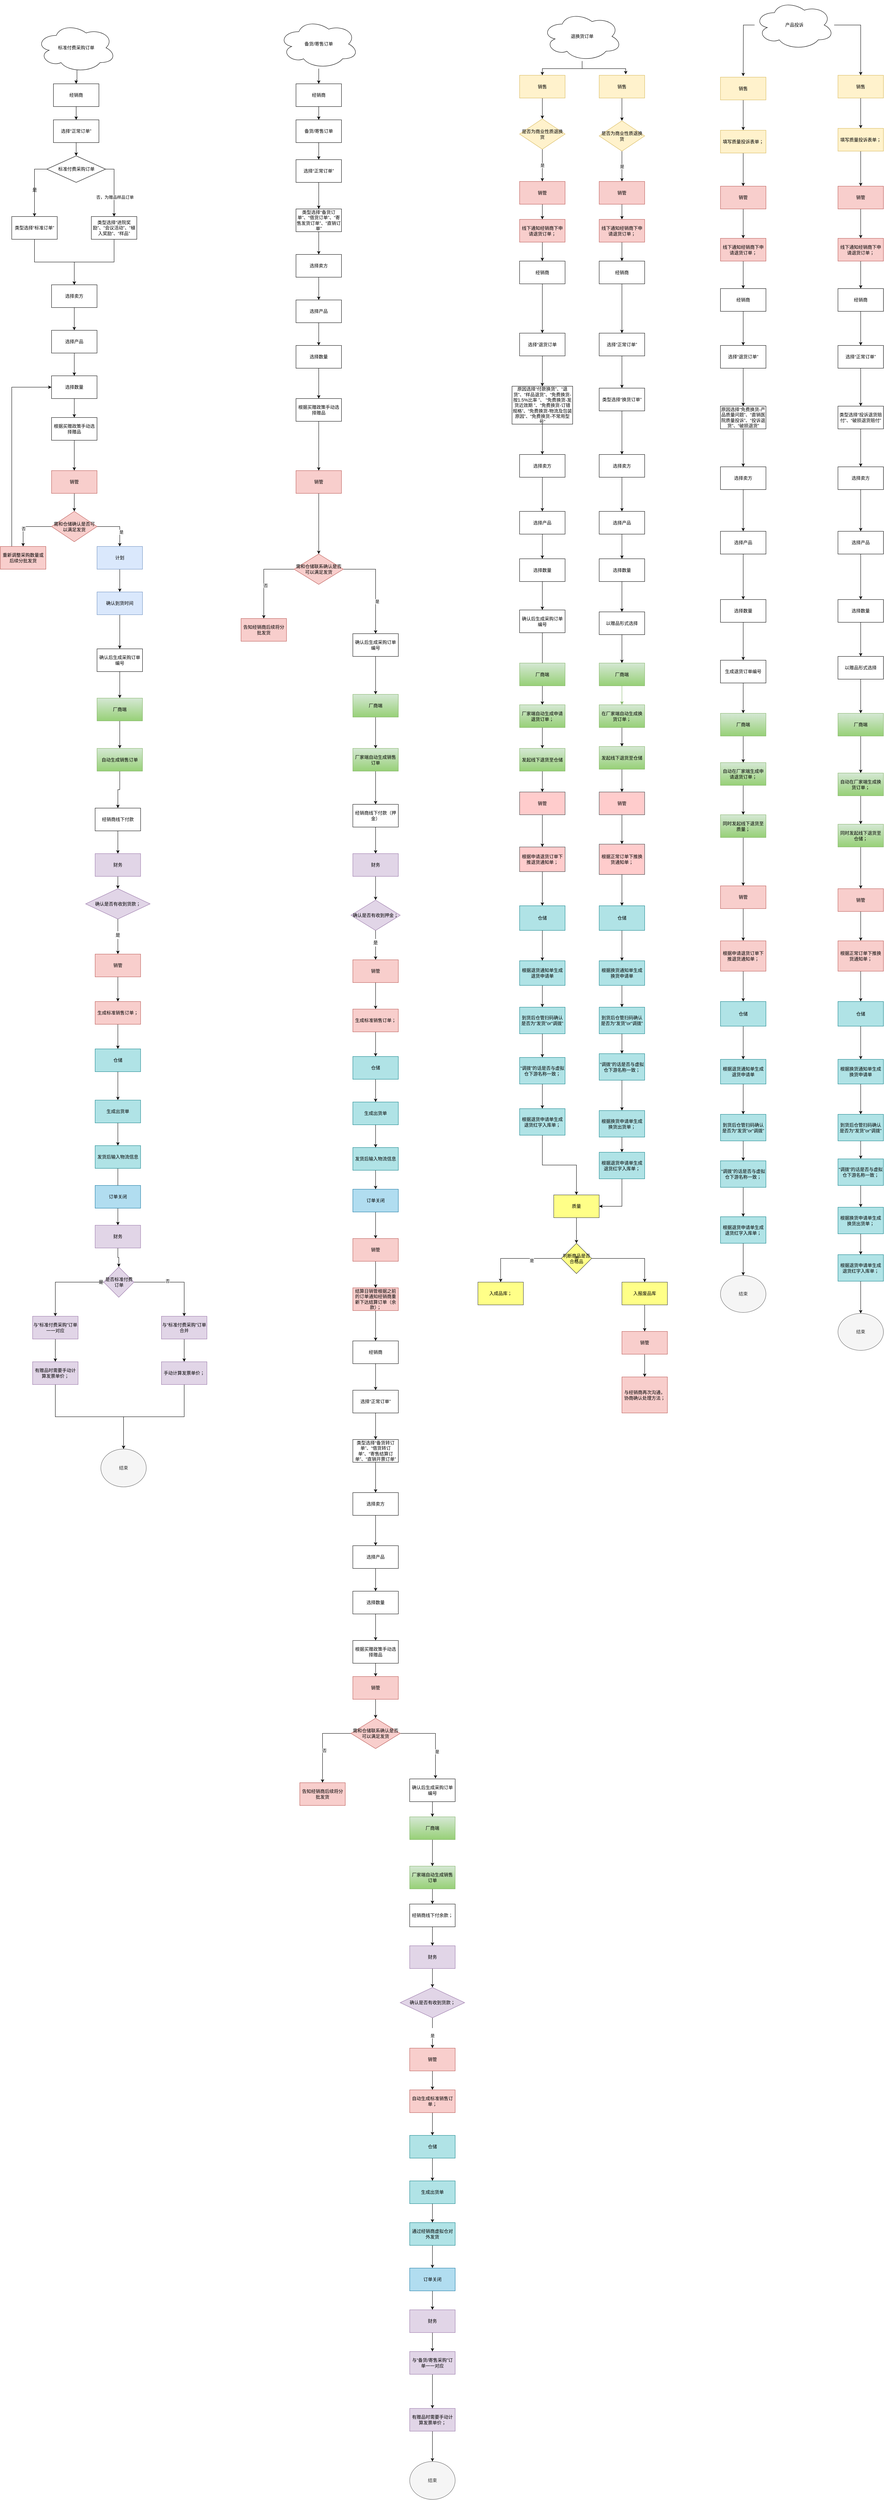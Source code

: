 <mxfile version="14.6.1" type="github">
  <diagram id="Wd80GSpx1UcoW5oWnFMf" name="Page-1">
    <mxGraphModel dx="868" dy="1550" grid="1" gridSize="10" guides="1" tooltips="1" connect="1" arrows="1" fold="1" page="1" pageScale="1" pageWidth="850" pageHeight="1100" math="0" shadow="0">
      <root>
        <mxCell id="0" />
        <mxCell id="1" parent="0" />
        <mxCell id="QnwhwVCY46lNQm2Urvge-598" value="" style="edgeStyle=orthogonalEdgeStyle;rounded=0;orthogonalLoop=1;jettySize=auto;html=1;" edge="1" parent="1" source="QnwhwVCY46lNQm2Urvge-1" target="QnwhwVCY46lNQm2Urvge-70">
          <mxGeometry relative="1" as="geometry" />
        </mxCell>
        <mxCell id="QnwhwVCY46lNQm2Urvge-1" value="选择“正常订单”" style="rounded=0;whiteSpace=wrap;html=1;" vertex="1" parent="1">
          <mxGeometry x="190" y="-75" width="120" height="60" as="geometry" />
        </mxCell>
        <mxCell id="QnwhwVCY46lNQm2Urvge-5" value="" style="edgeStyle=orthogonalEdgeStyle;rounded=0;orthogonalLoop=1;jettySize=auto;html=1;entryX=0.5;entryY=0;entryDx=0;entryDy=0;" edge="1" parent="1" source="QnwhwVCY46lNQm2Urvge-2" target="QnwhwVCY46lNQm2Urvge-6">
          <mxGeometry relative="1" as="geometry">
            <mxPoint x="180" y="320" as="targetPoint" />
          </mxGeometry>
        </mxCell>
        <mxCell id="QnwhwVCY46lNQm2Urvge-2" value="类型选择“标准订单”" style="rounded=0;whiteSpace=wrap;html=1;" vertex="1" parent="1">
          <mxGeometry x="80" y="180" width="120" height="60" as="geometry" />
        </mxCell>
        <mxCell id="QnwhwVCY46lNQm2Urvge-9" value="" style="edgeStyle=orthogonalEdgeStyle;rounded=0;orthogonalLoop=1;jettySize=auto;html=1;" edge="1" parent="1" source="QnwhwVCY46lNQm2Urvge-6" target="QnwhwVCY46lNQm2Urvge-8">
          <mxGeometry relative="1" as="geometry" />
        </mxCell>
        <mxCell id="QnwhwVCY46lNQm2Urvge-6" value="选择卖方" style="rounded=0;whiteSpace=wrap;html=1;" vertex="1" parent="1">
          <mxGeometry x="185" y="360" width="120" height="60" as="geometry" />
        </mxCell>
        <mxCell id="QnwhwVCY46lNQm2Urvge-11" value="" style="edgeStyle=orthogonalEdgeStyle;rounded=0;orthogonalLoop=1;jettySize=auto;html=1;" edge="1" parent="1" source="QnwhwVCY46lNQm2Urvge-8" target="QnwhwVCY46lNQm2Urvge-10">
          <mxGeometry relative="1" as="geometry" />
        </mxCell>
        <mxCell id="QnwhwVCY46lNQm2Urvge-8" value="选择产品" style="rounded=0;whiteSpace=wrap;html=1;" vertex="1" parent="1">
          <mxGeometry x="185" y="480" width="120" height="60" as="geometry" />
        </mxCell>
        <mxCell id="QnwhwVCY46lNQm2Urvge-13" value="" style="edgeStyle=orthogonalEdgeStyle;rounded=0;orthogonalLoop=1;jettySize=auto;html=1;" edge="1" parent="1" source="QnwhwVCY46lNQm2Urvge-10" target="QnwhwVCY46lNQm2Urvge-12">
          <mxGeometry relative="1" as="geometry" />
        </mxCell>
        <mxCell id="QnwhwVCY46lNQm2Urvge-10" value="选择数量" style="rounded=0;whiteSpace=wrap;html=1;" vertex="1" parent="1">
          <mxGeometry x="185" y="600" width="120" height="60" as="geometry" />
        </mxCell>
        <mxCell id="QnwhwVCY46lNQm2Urvge-717" style="edgeStyle=orthogonalEdgeStyle;rounded=0;orthogonalLoop=1;jettySize=auto;html=1;exitX=0.5;exitY=1;exitDx=0;exitDy=0;entryX=0.5;entryY=0;entryDx=0;entryDy=0;" edge="1" parent="1" source="QnwhwVCY46lNQm2Urvge-12" target="QnwhwVCY46lNQm2Urvge-609">
          <mxGeometry relative="1" as="geometry" />
        </mxCell>
        <mxCell id="QnwhwVCY46lNQm2Urvge-12" value="根据买赠政策手动选择赠品" style="rounded=0;whiteSpace=wrap;html=1;" vertex="1" parent="1">
          <mxGeometry x="185" y="710" width="120" height="60" as="geometry" />
        </mxCell>
        <mxCell id="QnwhwVCY46lNQm2Urvge-605" style="edgeStyle=orthogonalEdgeStyle;rounded=0;orthogonalLoop=1;jettySize=auto;html=1;exitX=0.5;exitY=1;exitDx=0;exitDy=0;" edge="1" parent="1" source="QnwhwVCY46lNQm2Urvge-21" target="QnwhwVCY46lNQm2Urvge-6">
          <mxGeometry relative="1" as="geometry" />
        </mxCell>
        <mxCell id="QnwhwVCY46lNQm2Urvge-21" value="类型选择“进院奖励”、“会议活动”、“植入奖励”、“样品”" style="rounded=0;whiteSpace=wrap;html=1;" vertex="1" parent="1">
          <mxGeometry x="290" y="180" width="120" height="60" as="geometry" />
        </mxCell>
        <mxCell id="QnwhwVCY46lNQm2Urvge-55" value="" style="edgeStyle=orthogonalEdgeStyle;rounded=0;orthogonalLoop=1;jettySize=auto;html=1;" edge="1" parent="1" source="QnwhwVCY46lNQm2Urvge-53" target="QnwhwVCY46lNQm2Urvge-54">
          <mxGeometry relative="1" as="geometry" />
        </mxCell>
        <mxCell id="QnwhwVCY46lNQm2Urvge-58" value="否" style="edgeLabel;html=1;align=center;verticalAlign=middle;resizable=0;points=[];" vertex="1" connectable="0" parent="QnwhwVCY46lNQm2Urvge-55">
          <mxGeometry x="0.166" y="5" relative="1" as="geometry">
            <mxPoint as="offset" />
          </mxGeometry>
        </mxCell>
        <mxCell id="QnwhwVCY46lNQm2Urvge-57" value="" style="edgeStyle=orthogonalEdgeStyle;rounded=0;orthogonalLoop=1;jettySize=auto;html=1;exitX=1;exitY=0.5;exitDx=0;exitDy=0;" edge="1" parent="1" source="QnwhwVCY46lNQm2Urvge-53" target="QnwhwVCY46lNQm2Urvge-56">
          <mxGeometry relative="1" as="geometry">
            <Array as="points">
              <mxPoint x="365" y="998" />
            </Array>
          </mxGeometry>
        </mxCell>
        <mxCell id="QnwhwVCY46lNQm2Urvge-59" value="是" style="edgeLabel;html=1;align=center;verticalAlign=middle;resizable=0;points=[];" vertex="1" connectable="0" parent="QnwhwVCY46lNQm2Urvge-57">
          <mxGeometry x="0.328" y="4" relative="1" as="geometry">
            <mxPoint as="offset" />
          </mxGeometry>
        </mxCell>
        <mxCell id="QnwhwVCY46lNQm2Urvge-53" value="需和仓储确认是否可以满足发货" style="rhombus;whiteSpace=wrap;html=1;fillColor=#f8cecc;strokeColor=#b85450;" vertex="1" parent="1">
          <mxGeometry x="185" y="957.5" width="120" height="80" as="geometry" />
        </mxCell>
        <mxCell id="QnwhwVCY46lNQm2Urvge-719" style="edgeStyle=orthogonalEdgeStyle;rounded=0;orthogonalLoop=1;jettySize=auto;html=1;exitX=0.25;exitY=0;exitDx=0;exitDy=0;entryX=0;entryY=0.5;entryDx=0;entryDy=0;" edge="1" parent="1" source="QnwhwVCY46lNQm2Urvge-54" target="QnwhwVCY46lNQm2Urvge-10">
          <mxGeometry relative="1" as="geometry" />
        </mxCell>
        <mxCell id="QnwhwVCY46lNQm2Urvge-54" value="重新调整采购数量或后续分批发货" style="whiteSpace=wrap;html=1;strokeColor=#b85450;fillColor=#f8cecc;" vertex="1" parent="1">
          <mxGeometry x="50" y="1050" width="120" height="60" as="geometry" />
        </mxCell>
        <mxCell id="QnwhwVCY46lNQm2Urvge-61" value="" style="edgeStyle=orthogonalEdgeStyle;rounded=0;orthogonalLoop=1;jettySize=auto;html=1;" edge="1" parent="1" source="QnwhwVCY46lNQm2Urvge-56" target="QnwhwVCY46lNQm2Urvge-60">
          <mxGeometry relative="1" as="geometry" />
        </mxCell>
        <mxCell id="QnwhwVCY46lNQm2Urvge-56" value="计划" style="whiteSpace=wrap;html=1;strokeColor=#6c8ebf;fillColor=#dae8fc;" vertex="1" parent="1">
          <mxGeometry x="305" y="1050" width="120" height="60" as="geometry" />
        </mxCell>
        <mxCell id="QnwhwVCY46lNQm2Urvge-720" value="" style="edgeStyle=orthogonalEdgeStyle;rounded=0;orthogonalLoop=1;jettySize=auto;html=1;" edge="1" parent="1" source="QnwhwVCY46lNQm2Urvge-60" target="QnwhwVCY46lNQm2Urvge-713">
          <mxGeometry relative="1" as="geometry" />
        </mxCell>
        <mxCell id="QnwhwVCY46lNQm2Urvge-60" value="确认到货时间" style="whiteSpace=wrap;html=1;strokeColor=#6c8ebf;fillColor=#dae8fc;" vertex="1" parent="1">
          <mxGeometry x="305" y="1170" width="120" height="60" as="geometry" />
        </mxCell>
        <mxCell id="QnwhwVCY46lNQm2Urvge-65" value="" style="edgeStyle=orthogonalEdgeStyle;rounded=0;orthogonalLoop=1;jettySize=auto;html=1;" edge="1" parent="1" source="QnwhwVCY46lNQm2Urvge-62" target="QnwhwVCY46lNQm2Urvge-64">
          <mxGeometry relative="1" as="geometry" />
        </mxCell>
        <mxCell id="QnwhwVCY46lNQm2Urvge-62" value="经销商线下付款" style="whiteSpace=wrap;html=1;" vertex="1" parent="1">
          <mxGeometry x="300" y="1740" width="120" height="60" as="geometry" />
        </mxCell>
        <mxCell id="QnwhwVCY46lNQm2Urvge-81" value="" style="edgeStyle=orthogonalEdgeStyle;rounded=0;orthogonalLoop=1;jettySize=auto;html=1;" edge="1" parent="1" source="QnwhwVCY46lNQm2Urvge-64" target="QnwhwVCY46lNQm2Urvge-80">
          <mxGeometry relative="1" as="geometry" />
        </mxCell>
        <mxCell id="QnwhwVCY46lNQm2Urvge-64" value="财务" style="whiteSpace=wrap;html=1;fillColor=#e1d5e7;strokeColor=#9673a6;" vertex="1" parent="1">
          <mxGeometry x="300" y="1860" width="120" height="60" as="geometry" />
        </mxCell>
        <mxCell id="QnwhwVCY46lNQm2Urvge-597" value="" style="edgeStyle=orthogonalEdgeStyle;rounded=0;orthogonalLoop=1;jettySize=auto;html=1;" edge="1" parent="1" source="QnwhwVCY46lNQm2Urvge-66" target="QnwhwVCY46lNQm2Urvge-1">
          <mxGeometry relative="1" as="geometry" />
        </mxCell>
        <mxCell id="QnwhwVCY46lNQm2Urvge-66" value="经销商" style="rounded=0;whiteSpace=wrap;html=1;" vertex="1" parent="1">
          <mxGeometry x="190" y="-170" width="120" height="60" as="geometry" />
        </mxCell>
        <mxCell id="QnwhwVCY46lNQm2Urvge-601" style="edgeStyle=orthogonalEdgeStyle;rounded=0;orthogonalLoop=1;jettySize=auto;html=1;exitX=1;exitY=0.5;exitDx=0;exitDy=0;" edge="1" parent="1" source="QnwhwVCY46lNQm2Urvge-70" target="QnwhwVCY46lNQm2Urvge-21">
          <mxGeometry relative="1" as="geometry">
            <Array as="points">
              <mxPoint x="350" y="55" />
            </Array>
          </mxGeometry>
        </mxCell>
        <mxCell id="QnwhwVCY46lNQm2Urvge-604" value="否，为赠品样品订单" style="edgeLabel;html=1;align=center;verticalAlign=middle;resizable=0;points=[];" vertex="1" connectable="0" parent="QnwhwVCY46lNQm2Urvge-601">
          <mxGeometry x="0.304" y="2" relative="1" as="geometry">
            <mxPoint as="offset" />
          </mxGeometry>
        </mxCell>
        <mxCell id="QnwhwVCY46lNQm2Urvge-602" style="edgeStyle=orthogonalEdgeStyle;rounded=0;orthogonalLoop=1;jettySize=auto;html=1;exitX=0;exitY=0.5;exitDx=0;exitDy=0;entryX=0.5;entryY=0;entryDx=0;entryDy=0;" edge="1" parent="1" source="QnwhwVCY46lNQm2Urvge-70" target="QnwhwVCY46lNQm2Urvge-2">
          <mxGeometry relative="1" as="geometry" />
        </mxCell>
        <mxCell id="QnwhwVCY46lNQm2Urvge-70" value="标准付费采购订单" style="rhombus;whiteSpace=wrap;html=1;rounded=0;" vertex="1" parent="1">
          <mxGeometry x="172.5" y="20" width="155" height="70" as="geometry" />
        </mxCell>
        <mxCell id="QnwhwVCY46lNQm2Urvge-614" value="" style="edgeStyle=orthogonalEdgeStyle;rounded=0;orthogonalLoop=1;jettySize=auto;html=1;startArrow=none;" edge="1" parent="1" source="QnwhwVCY46lNQm2Urvge-615" target="QnwhwVCY46lNQm2Urvge-613">
          <mxGeometry relative="1" as="geometry">
            <Array as="points">
              <mxPoint x="360" y="2090" />
              <mxPoint x="360" y="2090" />
            </Array>
          </mxGeometry>
        </mxCell>
        <mxCell id="QnwhwVCY46lNQm2Urvge-80" value="确认是否有收到货款；" style="rhombus;whiteSpace=wrap;html=1;strokeColor=#9673a6;fillColor=#e1d5e7;" vertex="1" parent="1">
          <mxGeometry x="275" y="1952.5" width="170" height="80" as="geometry" />
        </mxCell>
        <mxCell id="QnwhwVCY46lNQm2Urvge-86" value="" style="edgeStyle=orthogonalEdgeStyle;rounded=0;orthogonalLoop=1;jettySize=auto;html=1;" edge="1" parent="1" source="QnwhwVCY46lNQm2Urvge-82" target="QnwhwVCY46lNQm2Urvge-85">
          <mxGeometry relative="1" as="geometry" />
        </mxCell>
        <mxCell id="QnwhwVCY46lNQm2Urvge-82" value="生成标准销售订单；" style="whiteSpace=wrap;html=1;fillColor=#f8cecc;strokeColor=#b85450;" vertex="1" parent="1">
          <mxGeometry x="300" y="2250" width="120" height="60" as="geometry" />
        </mxCell>
        <mxCell id="QnwhwVCY46lNQm2Urvge-88" value="" style="edgeStyle=orthogonalEdgeStyle;rounded=0;orthogonalLoop=1;jettySize=auto;html=1;" edge="1" parent="1" source="QnwhwVCY46lNQm2Urvge-85" target="QnwhwVCY46lNQm2Urvge-87">
          <mxGeometry relative="1" as="geometry" />
        </mxCell>
        <mxCell id="QnwhwVCY46lNQm2Urvge-85" value="仓储" style="whiteSpace=wrap;html=1;fillColor=#b0e3e6;strokeColor=#0e8088;" vertex="1" parent="1">
          <mxGeometry x="300" y="2375" width="120" height="60" as="geometry" />
        </mxCell>
        <mxCell id="QnwhwVCY46lNQm2Urvge-90" value="" style="edgeStyle=orthogonalEdgeStyle;rounded=0;orthogonalLoop=1;jettySize=auto;html=1;" edge="1" parent="1" source="QnwhwVCY46lNQm2Urvge-87" target="QnwhwVCY46lNQm2Urvge-89">
          <mxGeometry relative="1" as="geometry" />
        </mxCell>
        <mxCell id="QnwhwVCY46lNQm2Urvge-87" value="生成出货单" style="whiteSpace=wrap;html=1;fillColor=#b0e3e6;strokeColor=#0e8088;" vertex="1" parent="1">
          <mxGeometry x="300" y="2510" width="120" height="60" as="geometry" />
        </mxCell>
        <mxCell id="QnwhwVCY46lNQm2Urvge-94" value="" style="edgeStyle=orthogonalEdgeStyle;rounded=0;orthogonalLoop=1;jettySize=auto;html=1;" edge="1" parent="1" source="QnwhwVCY46lNQm2Urvge-89" target="QnwhwVCY46lNQm2Urvge-93">
          <mxGeometry relative="1" as="geometry" />
        </mxCell>
        <mxCell id="QnwhwVCY46lNQm2Urvge-89" value="发货后输入物流信息" style="whiteSpace=wrap;html=1;fillColor=#b0e3e6;strokeColor=#0e8088;" vertex="1" parent="1">
          <mxGeometry x="300" y="2630" width="120" height="60" as="geometry" />
        </mxCell>
        <mxCell id="QnwhwVCY46lNQm2Urvge-102" value="" style="edgeStyle=orthogonalEdgeStyle;rounded=0;orthogonalLoop=1;jettySize=auto;html=1;" edge="1" parent="1" source="QnwhwVCY46lNQm2Urvge-93" target="QnwhwVCY46lNQm2Urvge-101">
          <mxGeometry relative="1" as="geometry" />
        </mxCell>
        <mxCell id="QnwhwVCY46lNQm2Urvge-93" value="财务" style="whiteSpace=wrap;html=1;fillColor=#e1d5e7;strokeColor=#9673a6;" vertex="1" parent="1">
          <mxGeometry x="300" y="2840" width="120" height="60" as="geometry" />
        </mxCell>
        <mxCell id="QnwhwVCY46lNQm2Urvge-104" value="" style="edgeStyle=orthogonalEdgeStyle;rounded=0;orthogonalLoop=1;jettySize=auto;html=1;" edge="1" parent="1" source="QnwhwVCY46lNQm2Urvge-101" target="QnwhwVCY46lNQm2Urvge-103">
          <mxGeometry relative="1" as="geometry" />
        </mxCell>
        <mxCell id="QnwhwVCY46lNQm2Urvge-107" value="" style="edgeStyle=orthogonalEdgeStyle;rounded=0;orthogonalLoop=1;jettySize=auto;html=1;entryX=0.5;entryY=0;entryDx=0;entryDy=0;" edge="1" parent="1" source="QnwhwVCY46lNQm2Urvge-101" target="QnwhwVCY46lNQm2Urvge-110">
          <mxGeometry relative="1" as="geometry">
            <mxPoint x="595" y="2990" as="targetPoint" />
          </mxGeometry>
        </mxCell>
        <mxCell id="QnwhwVCY46lNQm2Urvge-109" value="否" style="edgeLabel;html=1;align=center;verticalAlign=middle;resizable=0;points=[];" vertex="1" connectable="0" parent="QnwhwVCY46lNQm2Urvge-107">
          <mxGeometry x="-0.208" y="3" relative="1" as="geometry">
            <mxPoint as="offset" />
          </mxGeometry>
        </mxCell>
        <mxCell id="QnwhwVCY46lNQm2Urvge-101" value="是否标准付费订单" style="rhombus;whiteSpace=wrap;html=1;strokeColor=#9673a6;fillColor=#e1d5e7;" vertex="1" parent="1">
          <mxGeometry x="322.5" y="2950" width="80" height="80" as="geometry" />
        </mxCell>
        <mxCell id="QnwhwVCY46lNQm2Urvge-112" value="" style="edgeStyle=orthogonalEdgeStyle;rounded=0;orthogonalLoop=1;jettySize=auto;html=1;" edge="1" parent="1" source="QnwhwVCY46lNQm2Urvge-103" target="QnwhwVCY46lNQm2Urvge-111">
          <mxGeometry relative="1" as="geometry" />
        </mxCell>
        <mxCell id="QnwhwVCY46lNQm2Urvge-103" value="与“标准付费采购”订单一一对应" style="whiteSpace=wrap;html=1;strokeColor=#9673a6;fillColor=#e1d5e7;" vertex="1" parent="1">
          <mxGeometry x="135" y="3080" width="120" height="60" as="geometry" />
        </mxCell>
        <mxCell id="QnwhwVCY46lNQm2Urvge-105" value="是" style="text;html=1;align=center;verticalAlign=middle;resizable=0;points=[];autosize=1;strokeColor=none;" vertex="1" parent="1">
          <mxGeometry x="300" y="2980" width="30" height="20" as="geometry" />
        </mxCell>
        <mxCell id="QnwhwVCY46lNQm2Urvge-114" value="" style="edgeStyle=orthogonalEdgeStyle;rounded=0;orthogonalLoop=1;jettySize=auto;html=1;" edge="1" parent="1" source="QnwhwVCY46lNQm2Urvge-110" target="QnwhwVCY46lNQm2Urvge-113">
          <mxGeometry relative="1" as="geometry" />
        </mxCell>
        <mxCell id="QnwhwVCY46lNQm2Urvge-110" value="与“标准付费采购”订单合并" style="rounded=0;whiteSpace=wrap;html=1;fillColor=#e1d5e7;strokeColor=#9673a6;" vertex="1" parent="1">
          <mxGeometry x="475" y="3080" width="120" height="60" as="geometry" />
        </mxCell>
        <mxCell id="QnwhwVCY46lNQm2Urvge-679" style="edgeStyle=orthogonalEdgeStyle;rounded=0;orthogonalLoop=1;jettySize=auto;html=1;exitX=0.5;exitY=1;exitDx=0;exitDy=0;" edge="1" parent="1" source="QnwhwVCY46lNQm2Urvge-111" target="QnwhwVCY46lNQm2Urvge-663">
          <mxGeometry relative="1" as="geometry" />
        </mxCell>
        <mxCell id="QnwhwVCY46lNQm2Urvge-111" value="有赠品时需要手动计算发票单价；" style="whiteSpace=wrap;html=1;strokeColor=#9673a6;fillColor=#e1d5e7;" vertex="1" parent="1">
          <mxGeometry x="135" y="3200" width="120" height="60" as="geometry" />
        </mxCell>
        <mxCell id="QnwhwVCY46lNQm2Urvge-682" style="edgeStyle=orthogonalEdgeStyle;rounded=0;orthogonalLoop=1;jettySize=auto;html=1;exitX=0.5;exitY=1;exitDx=0;exitDy=0;entryX=0.5;entryY=0;entryDx=0;entryDy=0;" edge="1" parent="1" source="QnwhwVCY46lNQm2Urvge-113" target="QnwhwVCY46lNQm2Urvge-663">
          <mxGeometry relative="1" as="geometry" />
        </mxCell>
        <mxCell id="QnwhwVCY46lNQm2Urvge-113" value="手动计算发票单价；" style="rounded=0;whiteSpace=wrap;html=1;fillColor=#e1d5e7;strokeColor=#9673a6;" vertex="1" parent="1">
          <mxGeometry x="475" y="3200" width="120" height="60" as="geometry" />
        </mxCell>
        <mxCell id="QnwhwVCY46lNQm2Urvge-115" value="" style="edgeStyle=orthogonalEdgeStyle;rounded=0;orthogonalLoop=1;jettySize=auto;html=1;" edge="1" parent="1" source="QnwhwVCY46lNQm2Urvge-116" target="QnwhwVCY46lNQm2Urvge-118">
          <mxGeometry relative="1" as="geometry" />
        </mxCell>
        <mxCell id="QnwhwVCY46lNQm2Urvge-116" value="选择“正常订单”" style="rounded=0;whiteSpace=wrap;html=1;" vertex="1" parent="1">
          <mxGeometry x="830" y="30" width="120" height="60" as="geometry" />
        </mxCell>
        <mxCell id="QnwhwVCY46lNQm2Urvge-117" value="" style="edgeStyle=orthogonalEdgeStyle;rounded=0;orthogonalLoop=1;jettySize=auto;html=1;entryX=0.5;entryY=0;entryDx=0;entryDy=0;" edge="1" parent="1" source="QnwhwVCY46lNQm2Urvge-118" target="QnwhwVCY46lNQm2Urvge-120">
          <mxGeometry relative="1" as="geometry">
            <mxPoint x="890" y="315" as="targetPoint" />
          </mxGeometry>
        </mxCell>
        <mxCell id="QnwhwVCY46lNQm2Urvge-118" value="类型选择“备货订单”、“借货订单”、“寄售发货订单”、“直销订单”" style="rounded=0;whiteSpace=wrap;html=1;" vertex="1" parent="1">
          <mxGeometry x="830" y="160" width="120" height="60" as="geometry" />
        </mxCell>
        <mxCell id="QnwhwVCY46lNQm2Urvge-119" value="" style="edgeStyle=orthogonalEdgeStyle;rounded=0;orthogonalLoop=1;jettySize=auto;html=1;" edge="1" parent="1" source="QnwhwVCY46lNQm2Urvge-120" target="QnwhwVCY46lNQm2Urvge-122">
          <mxGeometry relative="1" as="geometry" />
        </mxCell>
        <mxCell id="QnwhwVCY46lNQm2Urvge-120" value="选择卖方" style="rounded=0;whiteSpace=wrap;html=1;" vertex="1" parent="1">
          <mxGeometry x="830" y="280" width="120" height="60" as="geometry" />
        </mxCell>
        <mxCell id="QnwhwVCY46lNQm2Urvge-121" value="" style="edgeStyle=orthogonalEdgeStyle;rounded=0;orthogonalLoop=1;jettySize=auto;html=1;" edge="1" parent="1" source="QnwhwVCY46lNQm2Urvge-122" target="QnwhwVCY46lNQm2Urvge-124">
          <mxGeometry relative="1" as="geometry" />
        </mxCell>
        <mxCell id="QnwhwVCY46lNQm2Urvge-122" value="选择产品" style="rounded=0;whiteSpace=wrap;html=1;" vertex="1" parent="1">
          <mxGeometry x="830" y="400" width="120" height="60" as="geometry" />
        </mxCell>
        <mxCell id="QnwhwVCY46lNQm2Urvge-123" value="" style="edgeStyle=orthogonalEdgeStyle;rounded=0;orthogonalLoop=1;jettySize=auto;html=1;" edge="1" parent="1" source="QnwhwVCY46lNQm2Urvge-124" target="QnwhwVCY46lNQm2Urvge-126">
          <mxGeometry relative="1" as="geometry" />
        </mxCell>
        <mxCell id="QnwhwVCY46lNQm2Urvge-124" value="选择数量" style="rounded=0;whiteSpace=wrap;html=1;" vertex="1" parent="1">
          <mxGeometry x="830" y="520" width="120" height="60" as="geometry" />
        </mxCell>
        <mxCell id="QnwhwVCY46lNQm2Urvge-125" value="" style="edgeStyle=orthogonalEdgeStyle;rounded=0;orthogonalLoop=1;jettySize=auto;html=1;entryX=0.5;entryY=0;entryDx=0;entryDy=0;" edge="1" parent="1" source="QnwhwVCY46lNQm2Urvge-126" target="QnwhwVCY46lNQm2Urvge-623">
          <mxGeometry relative="1" as="geometry">
            <mxPoint x="890" y="840" as="targetPoint" />
          </mxGeometry>
        </mxCell>
        <mxCell id="QnwhwVCY46lNQm2Urvge-126" value="根据买赠政策手动选择赠品" style="rounded=0;whiteSpace=wrap;html=1;" vertex="1" parent="1">
          <mxGeometry x="830" y="660" width="120" height="60" as="geometry" />
        </mxCell>
        <mxCell id="QnwhwVCY46lNQm2Urvge-624" value="" style="edgeStyle=orthogonalEdgeStyle;rounded=0;orthogonalLoop=1;jettySize=auto;html=1;" edge="1" parent="1" target="QnwhwVCY46lNQm2Urvge-623">
          <mxGeometry relative="1" as="geometry">
            <mxPoint x="885" y="895" as="sourcePoint" />
          </mxGeometry>
        </mxCell>
        <mxCell id="QnwhwVCY46lNQm2Urvge-147" value="" style="edgeStyle=orthogonalEdgeStyle;rounded=0;orthogonalLoop=1;jettySize=auto;html=1;" edge="1" parent="1" source="QnwhwVCY46lNQm2Urvge-151" target="QnwhwVCY46lNQm2Urvge-152">
          <mxGeometry relative="1" as="geometry" />
        </mxCell>
        <mxCell id="QnwhwVCY46lNQm2Urvge-148" value="否" style="edgeLabel;html=1;align=center;verticalAlign=middle;resizable=0;points=[];" vertex="1" connectable="0" parent="QnwhwVCY46lNQm2Urvge-147">
          <mxGeometry x="0.166" y="5" relative="1" as="geometry">
            <mxPoint as="offset" />
          </mxGeometry>
        </mxCell>
        <mxCell id="QnwhwVCY46lNQm2Urvge-149" value="" style="edgeStyle=orthogonalEdgeStyle;rounded=0;orthogonalLoop=1;jettySize=auto;html=1;entryX=0.5;entryY=0;entryDx=0;entryDy=0;" edge="1" parent="1" source="QnwhwVCY46lNQm2Urvge-151" target="QnwhwVCY46lNQm2Urvge-746">
          <mxGeometry relative="1" as="geometry">
            <mxPoint x="1050" y="1700" as="targetPoint" />
          </mxGeometry>
        </mxCell>
        <mxCell id="QnwhwVCY46lNQm2Urvge-150" value="是" style="edgeLabel;html=1;align=center;verticalAlign=middle;resizable=0;points=[];" vertex="1" connectable="0" parent="QnwhwVCY46lNQm2Urvge-149">
          <mxGeometry x="0.328" y="4" relative="1" as="geometry">
            <mxPoint as="offset" />
          </mxGeometry>
        </mxCell>
        <mxCell id="QnwhwVCY46lNQm2Urvge-151" value="需和仓储联系确认是否可以满足发货" style="rhombus;whiteSpace=wrap;html=1;fillColor=#f8cecc;strokeColor=#b85450;" vertex="1" parent="1">
          <mxGeometry x="825" y="1070" width="130" height="80" as="geometry" />
        </mxCell>
        <mxCell id="QnwhwVCY46lNQm2Urvge-152" value="告知经销商后续将分批发货" style="whiteSpace=wrap;html=1;strokeColor=#b85450;fillColor=#f8cecc;" vertex="1" parent="1">
          <mxGeometry x="685" y="1240" width="120" height="60" as="geometry" />
        </mxCell>
        <mxCell id="QnwhwVCY46lNQm2Urvge-157" value="" style="edgeStyle=orthogonalEdgeStyle;rounded=0;orthogonalLoop=1;jettySize=auto;html=1;" edge="1" parent="1" source="QnwhwVCY46lNQm2Urvge-158" target="QnwhwVCY46lNQm2Urvge-160">
          <mxGeometry relative="1" as="geometry" />
        </mxCell>
        <mxCell id="QnwhwVCY46lNQm2Urvge-158" value="经销商线下付款（押金）" style="whiteSpace=wrap;html=1;" vertex="1" parent="1">
          <mxGeometry x="980" y="1730" width="120" height="60" as="geometry" />
        </mxCell>
        <mxCell id="QnwhwVCY46lNQm2Urvge-159" value="" style="edgeStyle=orthogonalEdgeStyle;rounded=0;orthogonalLoop=1;jettySize=auto;html=1;" edge="1" parent="1" source="QnwhwVCY46lNQm2Urvge-160" target="QnwhwVCY46lNQm2Urvge-170">
          <mxGeometry relative="1" as="geometry" />
        </mxCell>
        <mxCell id="QnwhwVCY46lNQm2Urvge-160" value="财务" style="whiteSpace=wrap;html=1;fillColor=#e1d5e7;strokeColor=#9673a6;" vertex="1" parent="1">
          <mxGeometry x="980" y="1860" width="120" height="60" as="geometry" />
        </mxCell>
        <mxCell id="QnwhwVCY46lNQm2Urvge-194" value="" style="edgeStyle=orthogonalEdgeStyle;rounded=0;orthogonalLoop=1;jettySize=auto;html=1;" edge="1" parent="1" source="QnwhwVCY46lNQm2Urvge-162" target="QnwhwVCY46lNQm2Urvge-193">
          <mxGeometry relative="1" as="geometry" />
        </mxCell>
        <mxCell id="QnwhwVCY46lNQm2Urvge-162" value="经销商" style="rounded=0;whiteSpace=wrap;html=1;" vertex="1" parent="1">
          <mxGeometry x="830" y="-170" width="120" height="60" as="geometry" />
        </mxCell>
        <mxCell id="QnwhwVCY46lNQm2Urvge-170" value="确认是否有收到押金；" style="rhombus;whiteSpace=wrap;html=1;strokeColor=#9673a6;fillColor=#e1d5e7;" vertex="1" parent="1">
          <mxGeometry x="975" y="1982.5" width="130" height="80" as="geometry" />
        </mxCell>
        <mxCell id="QnwhwVCY46lNQm2Urvge-173" value="" style="edgeStyle=orthogonalEdgeStyle;rounded=0;orthogonalLoop=1;jettySize=auto;html=1;" edge="1" parent="1" source="QnwhwVCY46lNQm2Urvge-174" target="QnwhwVCY46lNQm2Urvge-176">
          <mxGeometry relative="1" as="geometry" />
        </mxCell>
        <mxCell id="QnwhwVCY46lNQm2Urvge-174" value="仓储" style="whiteSpace=wrap;html=1;fillColor=#b0e3e6;strokeColor=#0e8088;" vertex="1" parent="1">
          <mxGeometry x="980" y="2395" width="120" height="60" as="geometry" />
        </mxCell>
        <mxCell id="QnwhwVCY46lNQm2Urvge-175" value="" style="edgeStyle=orthogonalEdgeStyle;rounded=0;orthogonalLoop=1;jettySize=auto;html=1;" edge="1" parent="1" source="QnwhwVCY46lNQm2Urvge-176" target="QnwhwVCY46lNQm2Urvge-178">
          <mxGeometry relative="1" as="geometry" />
        </mxCell>
        <mxCell id="QnwhwVCY46lNQm2Urvge-176" value="生成出货单" style="whiteSpace=wrap;html=1;fillColor=#b0e3e6;strokeColor=#0e8088;" vertex="1" parent="1">
          <mxGeometry x="980" y="2515" width="120" height="60" as="geometry" />
        </mxCell>
        <mxCell id="QnwhwVCY46lNQm2Urvge-635" value="" style="edgeStyle=orthogonalEdgeStyle;rounded=0;orthogonalLoop=1;jettySize=auto;html=1;" edge="1" parent="1" source="QnwhwVCY46lNQm2Urvge-178" target="QnwhwVCY46lNQm2Urvge-634">
          <mxGeometry relative="1" as="geometry" />
        </mxCell>
        <mxCell id="QnwhwVCY46lNQm2Urvge-178" value="发货后输入物流信息" style="whiteSpace=wrap;html=1;fillColor=#b0e3e6;strokeColor=#0e8088;" vertex="1" parent="1">
          <mxGeometry x="980" y="2635" width="120" height="60" as="geometry" />
        </mxCell>
        <mxCell id="QnwhwVCY46lNQm2Urvge-195" value="" style="edgeStyle=orthogonalEdgeStyle;rounded=0;orthogonalLoop=1;jettySize=auto;html=1;" edge="1" parent="1" source="QnwhwVCY46lNQm2Urvge-193" target="QnwhwVCY46lNQm2Urvge-116">
          <mxGeometry relative="1" as="geometry" />
        </mxCell>
        <mxCell id="QnwhwVCY46lNQm2Urvge-193" value="备货/寄售订单" style="rounded=0;whiteSpace=wrap;html=1;" vertex="1" parent="1">
          <mxGeometry x="830" y="-75" width="120" height="60" as="geometry" />
        </mxCell>
        <mxCell id="QnwhwVCY46lNQm2Urvge-237" style="edgeStyle=orthogonalEdgeStyle;rounded=0;orthogonalLoop=1;jettySize=auto;html=1;entryX=0.5;entryY=0;entryDx=0;entryDy=0;" edge="1" parent="1" source="QnwhwVCY46lNQm2Urvge-196" target="QnwhwVCY46lNQm2Urvge-234">
          <mxGeometry relative="1" as="geometry" />
        </mxCell>
        <mxCell id="QnwhwVCY46lNQm2Urvge-639" style="edgeStyle=orthogonalEdgeStyle;rounded=0;orthogonalLoop=1;jettySize=auto;html=1;exitX=0.5;exitY=1;exitDx=0;exitDy=0;" edge="1" parent="1" source="QnwhwVCY46lNQm2Urvge-196">
          <mxGeometry relative="1" as="geometry">
            <mxPoint x="1030" y="3045" as="targetPoint" />
          </mxGeometry>
        </mxCell>
        <mxCell id="QnwhwVCY46lNQm2Urvge-196" value="结算日销管根据之前的订单通知经销商重新下达结算订单（余款）；" style="whiteSpace=wrap;html=1;fillColor=#f8cecc;strokeColor=#b85450;" vertex="1" parent="1">
          <mxGeometry x="980" y="3005" width="120" height="60" as="geometry" />
        </mxCell>
        <mxCell id="QnwhwVCY46lNQm2Urvge-218" value="" style="edgeStyle=orthogonalEdgeStyle;rounded=0;orthogonalLoop=1;jettySize=auto;html=1;" edge="1" parent="1" source="QnwhwVCY46lNQm2Urvge-219" target="QnwhwVCY46lNQm2Urvge-221">
          <mxGeometry relative="1" as="geometry" />
        </mxCell>
        <mxCell id="QnwhwVCY46lNQm2Urvge-219" value="选择“正常订单”" style="rounded=0;whiteSpace=wrap;html=1;" vertex="1" parent="1">
          <mxGeometry x="980" y="3275" width="120" height="60" as="geometry" />
        </mxCell>
        <mxCell id="QnwhwVCY46lNQm2Urvge-220" value="" style="edgeStyle=orthogonalEdgeStyle;rounded=0;orthogonalLoop=1;jettySize=auto;html=1;entryX=0.5;entryY=0;entryDx=0;entryDy=0;" edge="1" parent="1" source="QnwhwVCY46lNQm2Urvge-221" target="QnwhwVCY46lNQm2Urvge-223">
          <mxGeometry relative="1" as="geometry">
            <mxPoint x="790" y="3680" as="targetPoint" />
          </mxGeometry>
        </mxCell>
        <mxCell id="QnwhwVCY46lNQm2Urvge-221" value="类型选择“备货转订单”、“借货转订单”、“寄售结算订单”、“直销开票订单”" style="rounded=0;whiteSpace=wrap;html=1;" vertex="1" parent="1">
          <mxGeometry x="980" y="3405" width="120" height="60" as="geometry" />
        </mxCell>
        <mxCell id="QnwhwVCY46lNQm2Urvge-222" value="" style="edgeStyle=orthogonalEdgeStyle;rounded=0;orthogonalLoop=1;jettySize=auto;html=1;" edge="1" parent="1" source="QnwhwVCY46lNQm2Urvge-223" target="QnwhwVCY46lNQm2Urvge-225">
          <mxGeometry relative="1" as="geometry" />
        </mxCell>
        <mxCell id="QnwhwVCY46lNQm2Urvge-223" value="选择卖方" style="rounded=0;whiteSpace=wrap;html=1;" vertex="1" parent="1">
          <mxGeometry x="980" y="3545" width="120" height="60" as="geometry" />
        </mxCell>
        <mxCell id="QnwhwVCY46lNQm2Urvge-224" value="" style="edgeStyle=orthogonalEdgeStyle;rounded=0;orthogonalLoop=1;jettySize=auto;html=1;" edge="1" parent="1" source="QnwhwVCY46lNQm2Urvge-225" target="QnwhwVCY46lNQm2Urvge-227">
          <mxGeometry relative="1" as="geometry" />
        </mxCell>
        <mxCell id="QnwhwVCY46lNQm2Urvge-225" value="选择产品" style="rounded=0;whiteSpace=wrap;html=1;" vertex="1" parent="1">
          <mxGeometry x="980" y="3685" width="120" height="60" as="geometry" />
        </mxCell>
        <mxCell id="QnwhwVCY46lNQm2Urvge-226" value="" style="edgeStyle=orthogonalEdgeStyle;rounded=0;orthogonalLoop=1;jettySize=auto;html=1;" edge="1" parent="1" source="QnwhwVCY46lNQm2Urvge-227" target="QnwhwVCY46lNQm2Urvge-229">
          <mxGeometry relative="1" as="geometry" />
        </mxCell>
        <mxCell id="QnwhwVCY46lNQm2Urvge-227" value="选择数量" style="rounded=0;whiteSpace=wrap;html=1;" vertex="1" parent="1">
          <mxGeometry x="980" y="3805" width="120" height="60" as="geometry" />
        </mxCell>
        <mxCell id="QnwhwVCY46lNQm2Urvge-740" value="" style="edgeStyle=orthogonalEdgeStyle;rounded=0;orthogonalLoop=1;jettySize=auto;html=1;" edge="1" parent="1" source="QnwhwVCY46lNQm2Urvge-229" target="QnwhwVCY46lNQm2Urvge-736">
          <mxGeometry relative="1" as="geometry" />
        </mxCell>
        <mxCell id="QnwhwVCY46lNQm2Urvge-229" value="根据买赠政策手动选择赠品" style="rounded=0;whiteSpace=wrap;html=1;" vertex="1" parent="1">
          <mxGeometry x="980" y="3935" width="120" height="60" as="geometry" />
        </mxCell>
        <mxCell id="QnwhwVCY46lNQm2Urvge-238" style="edgeStyle=orthogonalEdgeStyle;rounded=0;orthogonalLoop=1;jettySize=auto;html=1;exitX=0.5;exitY=1;exitDx=0;exitDy=0;" edge="1" parent="1" source="QnwhwVCY46lNQm2Urvge-234" target="QnwhwVCY46lNQm2Urvge-219">
          <mxGeometry relative="1" as="geometry" />
        </mxCell>
        <mxCell id="QnwhwVCY46lNQm2Urvge-234" value="经销商" style="rounded=0;whiteSpace=wrap;html=1;" vertex="1" parent="1">
          <mxGeometry x="980" y="3145" width="120" height="60" as="geometry" />
        </mxCell>
        <mxCell id="QnwhwVCY46lNQm2Urvge-239" value="" style="edgeStyle=orthogonalEdgeStyle;rounded=0;orthogonalLoop=1;jettySize=auto;html=1;" edge="1" parent="1" source="QnwhwVCY46lNQm2Urvge-240" target="QnwhwVCY46lNQm2Urvge-242">
          <mxGeometry relative="1" as="geometry" />
        </mxCell>
        <mxCell id="QnwhwVCY46lNQm2Urvge-240" value="经销商线下付余款；" style="whiteSpace=wrap;html=1;" vertex="1" parent="1">
          <mxGeometry x="1130" y="4630" width="120" height="60" as="geometry" />
        </mxCell>
        <mxCell id="QnwhwVCY46lNQm2Urvge-241" value="" style="edgeStyle=orthogonalEdgeStyle;rounded=0;orthogonalLoop=1;jettySize=auto;html=1;" edge="1" parent="1" source="QnwhwVCY46lNQm2Urvge-242" target="QnwhwVCY46lNQm2Urvge-245">
          <mxGeometry relative="1" as="geometry" />
        </mxCell>
        <mxCell id="QnwhwVCY46lNQm2Urvge-242" value="财务" style="whiteSpace=wrap;html=1;fillColor=#e1d5e7;strokeColor=#9673a6;" vertex="1" parent="1">
          <mxGeometry x="1130" y="4740" width="120" height="60" as="geometry" />
        </mxCell>
        <mxCell id="QnwhwVCY46lNQm2Urvge-655" value="&lt;br&gt;是" style="edgeStyle=orthogonalEdgeStyle;rounded=0;orthogonalLoop=1;jettySize=auto;html=1;exitX=0.5;exitY=1;exitDx=0;exitDy=0;" edge="1" parent="1" source="QnwhwVCY46lNQm2Urvge-245" target="QnwhwVCY46lNQm2Urvge-650">
          <mxGeometry relative="1" as="geometry">
            <Array as="points">
              <mxPoint x="1190" y="5000" />
              <mxPoint x="1190" y="5000" />
            </Array>
          </mxGeometry>
        </mxCell>
        <mxCell id="QnwhwVCY46lNQm2Urvge-245" value="确认是否有收到货款；" style="rhombus;whiteSpace=wrap;html=1;strokeColor=#9673a6;fillColor=#e1d5e7;" vertex="1" parent="1">
          <mxGeometry x="1105" y="4850" width="170" height="80" as="geometry" />
        </mxCell>
        <mxCell id="QnwhwVCY46lNQm2Urvge-266" style="edgeStyle=orthogonalEdgeStyle;rounded=0;orthogonalLoop=1;jettySize=auto;html=1;entryX=0.5;entryY=0;entryDx=0;entryDy=0;" edge="1" parent="1" source="QnwhwVCY46lNQm2Urvge-246" target="QnwhwVCY46lNQm2Urvge-248">
          <mxGeometry relative="1" as="geometry" />
        </mxCell>
        <mxCell id="QnwhwVCY46lNQm2Urvge-246" value="自动生成标准销售订单；" style="whiteSpace=wrap;html=1;fillColor=#f8cecc;strokeColor=#b85450;" vertex="1" parent="1">
          <mxGeometry x="1130" y="5120" width="120" height="60" as="geometry" />
        </mxCell>
        <mxCell id="QnwhwVCY46lNQm2Urvge-247" value="" style="edgeStyle=orthogonalEdgeStyle;rounded=0;orthogonalLoop=1;jettySize=auto;html=1;" edge="1" parent="1" source="QnwhwVCY46lNQm2Urvge-248" target="QnwhwVCY46lNQm2Urvge-250">
          <mxGeometry relative="1" as="geometry" />
        </mxCell>
        <mxCell id="QnwhwVCY46lNQm2Urvge-248" value="仓储" style="whiteSpace=wrap;html=1;fillColor=#b0e3e6;strokeColor=#0e8088;" vertex="1" parent="1">
          <mxGeometry x="1130" y="5240" width="120" height="60" as="geometry" />
        </mxCell>
        <mxCell id="QnwhwVCY46lNQm2Urvge-249" value="" style="edgeStyle=orthogonalEdgeStyle;rounded=0;orthogonalLoop=1;jettySize=auto;html=1;" edge="1" parent="1" source="QnwhwVCY46lNQm2Urvge-250" target="QnwhwVCY46lNQm2Urvge-252">
          <mxGeometry relative="1" as="geometry" />
        </mxCell>
        <mxCell id="QnwhwVCY46lNQm2Urvge-250" value="生成出货单" style="whiteSpace=wrap;html=1;fillColor=#b0e3e6;strokeColor=#0e8088;" vertex="1" parent="1">
          <mxGeometry x="1130" y="5360" width="120" height="60" as="geometry" />
        </mxCell>
        <mxCell id="QnwhwVCY46lNQm2Urvge-658" value="" style="edgeStyle=orthogonalEdgeStyle;rounded=0;orthogonalLoop=1;jettySize=auto;html=1;" edge="1" parent="1" source="QnwhwVCY46lNQm2Urvge-252" target="QnwhwVCY46lNQm2Urvge-657">
          <mxGeometry relative="1" as="geometry" />
        </mxCell>
        <mxCell id="QnwhwVCY46lNQm2Urvge-252" value="通过经销商虚拟仓对外发货" style="whiteSpace=wrap;html=1;fillColor=#b0e3e6;strokeColor=#0e8088;" vertex="1" parent="1">
          <mxGeometry x="1130" y="5470" width="120" height="60" as="geometry" />
        </mxCell>
        <mxCell id="QnwhwVCY46lNQm2Urvge-660" value="" style="edgeStyle=orthogonalEdgeStyle;rounded=0;orthogonalLoop=1;jettySize=auto;html=1;" edge="1" parent="1" source="QnwhwVCY46lNQm2Urvge-254" target="QnwhwVCY46lNQm2Urvge-260">
          <mxGeometry relative="1" as="geometry" />
        </mxCell>
        <mxCell id="QnwhwVCY46lNQm2Urvge-254" value="财务" style="whiteSpace=wrap;html=1;fillColor=#e1d5e7;strokeColor=#9673a6;" vertex="1" parent="1">
          <mxGeometry x="1130" y="5700" width="120" height="60" as="geometry" />
        </mxCell>
        <mxCell id="QnwhwVCY46lNQm2Urvge-259" value="" style="edgeStyle=orthogonalEdgeStyle;rounded=0;orthogonalLoop=1;jettySize=auto;html=1;" edge="1" parent="1" source="QnwhwVCY46lNQm2Urvge-260" target="QnwhwVCY46lNQm2Urvge-264">
          <mxGeometry relative="1" as="geometry" />
        </mxCell>
        <mxCell id="QnwhwVCY46lNQm2Urvge-260" value="与“备货/寄售采购”订单一一对应" style="whiteSpace=wrap;html=1;strokeColor=#9673a6;fillColor=#e1d5e7;" vertex="1" parent="1">
          <mxGeometry x="1130" y="5810" width="120" height="60" as="geometry" />
        </mxCell>
        <mxCell id="QnwhwVCY46lNQm2Urvge-662" value="" style="edgeStyle=orthogonalEdgeStyle;rounded=0;orthogonalLoop=1;jettySize=auto;html=1;" edge="1" parent="1" source="QnwhwVCY46lNQm2Urvge-264" target="QnwhwVCY46lNQm2Urvge-661">
          <mxGeometry relative="1" as="geometry" />
        </mxCell>
        <mxCell id="QnwhwVCY46lNQm2Urvge-264" value="有赠品时需要手动计算发票单价；" style="whiteSpace=wrap;html=1;strokeColor=#9673a6;fillColor=#e1d5e7;" vertex="1" parent="1">
          <mxGeometry x="1130" y="5960" width="120" height="60" as="geometry" />
        </mxCell>
        <mxCell id="QnwhwVCY46lNQm2Urvge-267" value="" style="edgeStyle=orthogonalEdgeStyle;rounded=0;orthogonalLoop=1;jettySize=auto;html=1;" edge="1" parent="1" source="QnwhwVCY46lNQm2Urvge-268" target="QnwhwVCY46lNQm2Urvge-270">
          <mxGeometry relative="1" as="geometry" />
        </mxCell>
        <mxCell id="QnwhwVCY46lNQm2Urvge-268" value="选择“退货订单" style="rounded=0;whiteSpace=wrap;html=1;" vertex="1" parent="1">
          <mxGeometry x="1420" y="487.5" width="120" height="60" as="geometry" />
        </mxCell>
        <mxCell id="QnwhwVCY46lNQm2Urvge-269" value="" style="edgeStyle=orthogonalEdgeStyle;rounded=0;orthogonalLoop=1;jettySize=auto;html=1;entryX=0.5;entryY=0;entryDx=0;entryDy=0;" edge="1" parent="1" source="QnwhwVCY46lNQm2Urvge-270" target="QnwhwVCY46lNQm2Urvge-272">
          <mxGeometry relative="1" as="geometry">
            <mxPoint x="1480" y="832.5" as="targetPoint" />
          </mxGeometry>
        </mxCell>
        <mxCell id="QnwhwVCY46lNQm2Urvge-270" value="原因选择“付款换货”、“退货”、“样品退货”、“免费换货-按1.5%比率 ”、 “免费换货-发货近效期 ”、“免费换货-订错规格”、“免费换货-物流及包装原因”、“免费换货-不常用型号”" style="rounded=0;whiteSpace=wrap;html=1;" vertex="1" parent="1">
          <mxGeometry x="1400" y="627.5" width="160" height="100" as="geometry" />
        </mxCell>
        <mxCell id="QnwhwVCY46lNQm2Urvge-271" value="" style="edgeStyle=orthogonalEdgeStyle;rounded=0;orthogonalLoop=1;jettySize=auto;html=1;" edge="1" parent="1" source="QnwhwVCY46lNQm2Urvge-272" target="QnwhwVCY46lNQm2Urvge-274">
          <mxGeometry relative="1" as="geometry" />
        </mxCell>
        <mxCell id="QnwhwVCY46lNQm2Urvge-272" value="选择卖方" style="rounded=0;whiteSpace=wrap;html=1;" vertex="1" parent="1">
          <mxGeometry x="1420" y="807.5" width="120" height="60" as="geometry" />
        </mxCell>
        <mxCell id="QnwhwVCY46lNQm2Urvge-273" value="" style="edgeStyle=orthogonalEdgeStyle;rounded=0;orthogonalLoop=1;jettySize=auto;html=1;" edge="1" parent="1" source="QnwhwVCY46lNQm2Urvge-274" target="QnwhwVCY46lNQm2Urvge-276">
          <mxGeometry relative="1" as="geometry" />
        </mxCell>
        <mxCell id="QnwhwVCY46lNQm2Urvge-274" value="选择产品" style="rounded=0;whiteSpace=wrap;html=1;" vertex="1" parent="1">
          <mxGeometry x="1420" y="957.5" width="120" height="60" as="geometry" />
        </mxCell>
        <mxCell id="QnwhwVCY46lNQm2Urvge-696" value="" style="edgeStyle=orthogonalEdgeStyle;rounded=0;orthogonalLoop=1;jettySize=auto;html=1;" edge="1" parent="1" source="QnwhwVCY46lNQm2Urvge-276" target="QnwhwVCY46lNQm2Urvge-280">
          <mxGeometry relative="1" as="geometry" />
        </mxCell>
        <mxCell id="QnwhwVCY46lNQm2Urvge-276" value="选择数量" style="rounded=0;whiteSpace=wrap;html=1;" vertex="1" parent="1">
          <mxGeometry x="1420" y="1082.5" width="120" height="60" as="geometry" />
        </mxCell>
        <mxCell id="QnwhwVCY46lNQm2Urvge-279" value="" style="edgeStyle=orthogonalEdgeStyle;rounded=0;orthogonalLoop=1;jettySize=auto;html=1;startArrow=none;" edge="1" parent="1" source="QnwhwVCY46lNQm2Urvge-694" target="QnwhwVCY46lNQm2Urvge-282">
          <mxGeometry relative="1" as="geometry" />
        </mxCell>
        <mxCell id="QnwhwVCY46lNQm2Urvge-280" value="确认后生成采购订单编号" style="rounded=0;whiteSpace=wrap;html=1;" vertex="1" parent="1">
          <mxGeometry x="1420" y="1217.5" width="120" height="60" as="geometry" />
        </mxCell>
        <mxCell id="QnwhwVCY46lNQm2Urvge-397" value="" style="edgeStyle=orthogonalEdgeStyle;rounded=0;orthogonalLoop=1;jettySize=auto;html=1;startArrow=none;" edge="1" parent="1" source="QnwhwVCY46lNQm2Urvge-691" target="QnwhwVCY46lNQm2Urvge-396">
          <mxGeometry relative="1" as="geometry" />
        </mxCell>
        <mxCell id="QnwhwVCY46lNQm2Urvge-693" value="" style="edgeStyle=orthogonalEdgeStyle;rounded=0;orthogonalLoop=1;jettySize=auto;html=1;" edge="1" parent="1" source="QnwhwVCY46lNQm2Urvge-282" target="QnwhwVCY46lNQm2Urvge-691">
          <mxGeometry relative="1" as="geometry" />
        </mxCell>
        <mxCell id="QnwhwVCY46lNQm2Urvge-282" value="厂家端自动生成申请退货订单；" style="rounded=0;whiteSpace=wrap;html=1;gradientColor=#97d077;fillColor=#d5e8d4;strokeColor=#82b366;" vertex="1" parent="1">
          <mxGeometry x="1420" y="1467.5" width="120" height="60" as="geometry" />
        </mxCell>
        <mxCell id="QnwhwVCY46lNQm2Urvge-359" value="" style="edgeStyle=orthogonalEdgeStyle;rounded=0;orthogonalLoop=1;jettySize=auto;html=1;entryX=0.5;entryY=0;entryDx=0;entryDy=0;" edge="1" parent="1" source="QnwhwVCY46lNQm2Urvge-294" target="QnwhwVCY46lNQm2Urvge-268">
          <mxGeometry relative="1" as="geometry">
            <mxPoint x="1477.471" y="387.509" as="targetPoint" />
          </mxGeometry>
        </mxCell>
        <mxCell id="QnwhwVCY46lNQm2Urvge-294" value="经销商" style="rounded=0;whiteSpace=wrap;html=1;" vertex="1" parent="1">
          <mxGeometry x="1420" y="297.5" width="120" height="60" as="geometry" />
        </mxCell>
        <mxCell id="QnwhwVCY46lNQm2Urvge-350" value="" style="edgeStyle=orthogonalEdgeStyle;rounded=0;orthogonalLoop=1;jettySize=auto;html=1;" edge="1" parent="1" source="QnwhwVCY46lNQm2Urvge-348" target="QnwhwVCY46lNQm2Urvge-349">
          <mxGeometry relative="1" as="geometry" />
        </mxCell>
        <mxCell id="QnwhwVCY46lNQm2Urvge-348" value="销管" style="rounded=0;whiteSpace=wrap;html=1;fillColor=#f8cecc;strokeColor=#b85450;" vertex="1" parent="1">
          <mxGeometry x="1420" y="87.5" width="120" height="60" as="geometry" />
        </mxCell>
        <mxCell id="QnwhwVCY46lNQm2Urvge-351" value="" style="edgeStyle=orthogonalEdgeStyle;rounded=0;orthogonalLoop=1;jettySize=auto;html=1;" edge="1" parent="1" source="QnwhwVCY46lNQm2Urvge-349" target="QnwhwVCY46lNQm2Urvge-294">
          <mxGeometry relative="1" as="geometry" />
        </mxCell>
        <mxCell id="QnwhwVCY46lNQm2Urvge-349" value="线下通知经销商下申请退货订单；" style="rounded=0;whiteSpace=wrap;html=1;fillColor=#f8cecc;strokeColor=#b85450;" vertex="1" parent="1">
          <mxGeometry x="1420" y="187.5" width="120" height="60" as="geometry" />
        </mxCell>
        <mxCell id="QnwhwVCY46lNQm2Urvge-355" value="" style="edgeStyle=orthogonalEdgeStyle;rounded=0;orthogonalLoop=1;jettySize=auto;html=1;" edge="1" parent="1" source="QnwhwVCY46lNQm2Urvge-353" target="QnwhwVCY46lNQm2Urvge-354">
          <mxGeometry relative="1" as="geometry" />
        </mxCell>
        <mxCell id="QnwhwVCY46lNQm2Urvge-353" value="销售" style="rounded=0;whiteSpace=wrap;html=1;fillColor=#fff2cc;strokeColor=#d6b656;" vertex="1" parent="1">
          <mxGeometry x="1420" y="-192.5" width="120" height="60" as="geometry" />
        </mxCell>
        <mxCell id="QnwhwVCY46lNQm2Urvge-683" value="是" style="edgeStyle=orthogonalEdgeStyle;rounded=0;orthogonalLoop=1;jettySize=auto;html=1;exitX=0.5;exitY=1;exitDx=0;exitDy=0;entryX=0.5;entryY=0;entryDx=0;entryDy=0;" edge="1" parent="1" source="QnwhwVCY46lNQm2Urvge-354" target="QnwhwVCY46lNQm2Urvge-348">
          <mxGeometry relative="1" as="geometry">
            <Array as="points">
              <mxPoint x="1480" y="47.5" />
              <mxPoint x="1480" y="47.5" />
            </Array>
          </mxGeometry>
        </mxCell>
        <mxCell id="QnwhwVCY46lNQm2Urvge-354" value="是否为商业性质退换货" style="rhombus;whiteSpace=wrap;html=1;rounded=0;strokeColor=#d6b656;fillColor=#fff2cc;" vertex="1" parent="1">
          <mxGeometry x="1420" y="-77.5" width="120" height="80" as="geometry" />
        </mxCell>
        <mxCell id="QnwhwVCY46lNQm2Urvge-381" value="" style="edgeStyle=orthogonalEdgeStyle;rounded=0;orthogonalLoop=1;jettySize=auto;html=1;" edge="1" parent="1" source="QnwhwVCY46lNQm2Urvge-382" target="QnwhwVCY46lNQm2Urvge-384">
          <mxGeometry relative="1" as="geometry" />
        </mxCell>
        <mxCell id="QnwhwVCY46lNQm2Urvge-382" value="选择“正常订单”" style="rounded=0;whiteSpace=wrap;html=1;" vertex="1" parent="1">
          <mxGeometry x="1630" y="487.5" width="120" height="60" as="geometry" />
        </mxCell>
        <mxCell id="QnwhwVCY46lNQm2Urvge-383" value="" style="edgeStyle=orthogonalEdgeStyle;rounded=0;orthogonalLoop=1;jettySize=auto;html=1;entryX=0.5;entryY=0;entryDx=0;entryDy=0;" edge="1" parent="1" source="QnwhwVCY46lNQm2Urvge-384" target="QnwhwVCY46lNQm2Urvge-386">
          <mxGeometry relative="1" as="geometry">
            <mxPoint x="1690.0" y="787.5" as="targetPoint" />
          </mxGeometry>
        </mxCell>
        <mxCell id="QnwhwVCY46lNQm2Urvge-384" value="类型选择“换货订单”" style="rounded=0;whiteSpace=wrap;html=1;" vertex="1" parent="1">
          <mxGeometry x="1630" y="632.5" width="120" height="60" as="geometry" />
        </mxCell>
        <mxCell id="QnwhwVCY46lNQm2Urvge-385" value="" style="edgeStyle=orthogonalEdgeStyle;rounded=0;orthogonalLoop=1;jettySize=auto;html=1;" edge="1" parent="1" source="QnwhwVCY46lNQm2Urvge-386" target="QnwhwVCY46lNQm2Urvge-388">
          <mxGeometry relative="1" as="geometry" />
        </mxCell>
        <mxCell id="QnwhwVCY46lNQm2Urvge-386" value="选择卖方" style="rounded=0;whiteSpace=wrap;html=1;" vertex="1" parent="1">
          <mxGeometry x="1630" y="807.5" width="120" height="60" as="geometry" />
        </mxCell>
        <mxCell id="QnwhwVCY46lNQm2Urvge-387" value="" style="edgeStyle=orthogonalEdgeStyle;rounded=0;orthogonalLoop=1;jettySize=auto;html=1;" edge="1" parent="1" source="QnwhwVCY46lNQm2Urvge-388" target="QnwhwVCY46lNQm2Urvge-390">
          <mxGeometry relative="1" as="geometry" />
        </mxCell>
        <mxCell id="QnwhwVCY46lNQm2Urvge-388" value="选择产品" style="rounded=0;whiteSpace=wrap;html=1;" vertex="1" parent="1">
          <mxGeometry x="1630" y="957.5" width="120" height="60" as="geometry" />
        </mxCell>
        <mxCell id="QnwhwVCY46lNQm2Urvge-389" value="" style="edgeStyle=orthogonalEdgeStyle;rounded=0;orthogonalLoop=1;jettySize=auto;html=1;" edge="1" parent="1" source="QnwhwVCY46lNQm2Urvge-390" target="QnwhwVCY46lNQm2Urvge-392">
          <mxGeometry relative="1" as="geometry" />
        </mxCell>
        <mxCell id="QnwhwVCY46lNQm2Urvge-390" value="选择数量" style="rounded=0;whiteSpace=wrap;html=1;" vertex="1" parent="1">
          <mxGeometry x="1630" y="1082.5" width="120" height="60" as="geometry" />
        </mxCell>
        <mxCell id="QnwhwVCY46lNQm2Urvge-689" value="" style="edgeStyle=orthogonalEdgeStyle;rounded=0;orthogonalLoop=1;jettySize=auto;html=1;" edge="1" parent="1" source="QnwhwVCY46lNQm2Urvge-392" target="QnwhwVCY46lNQm2Urvge-688">
          <mxGeometry relative="1" as="geometry" />
        </mxCell>
        <mxCell id="QnwhwVCY46lNQm2Urvge-392" value="以赠品形式选择" style="rounded=0;whiteSpace=wrap;html=1;" vertex="1" parent="1">
          <mxGeometry x="1630" y="1222.5" width="120" height="60" as="geometry" />
        </mxCell>
        <mxCell id="QnwhwVCY46lNQm2Urvge-393" value="" style="edgeStyle=orthogonalEdgeStyle;rounded=0;orthogonalLoop=1;jettySize=auto;html=1;" edge="1" parent="1" source="QnwhwVCY46lNQm2Urvge-394" target="QnwhwVCY46lNQm2Urvge-395">
          <mxGeometry relative="1" as="geometry" />
        </mxCell>
        <mxCell id="QnwhwVCY46lNQm2Urvge-394" value="在厂家端自动生成换货订单；" style="rounded=0;whiteSpace=wrap;html=1;gradientColor=#97d077;fillColor=#d5e8d4;strokeColor=#82b366;" vertex="1" parent="1">
          <mxGeometry x="1630" y="1467.5" width="120" height="60" as="geometry" />
        </mxCell>
        <mxCell id="QnwhwVCY46lNQm2Urvge-430" style="edgeStyle=orthogonalEdgeStyle;rounded=0;orthogonalLoop=1;jettySize=auto;html=1;exitX=0.5;exitY=1;exitDx=0;exitDy=0;entryX=0.5;entryY=0;entryDx=0;entryDy=0;" edge="1" parent="1" source="QnwhwVCY46lNQm2Urvge-395" target="QnwhwVCY46lNQm2Urvge-428">
          <mxGeometry relative="1" as="geometry" />
        </mxCell>
        <mxCell id="QnwhwVCY46lNQm2Urvge-395" value="发起线下退货至仓储" style="rounded=0;whiteSpace=wrap;html=1;gradientColor=#97d077;fillColor=#d5e8d4;strokeColor=#82b366;" vertex="1" parent="1">
          <mxGeometry x="1630" y="1577.5" width="120" height="60" as="geometry" />
        </mxCell>
        <mxCell id="QnwhwVCY46lNQm2Urvge-399" value="" style="edgeStyle=orthogonalEdgeStyle;rounded=0;orthogonalLoop=1;jettySize=auto;html=1;" edge="1" parent="1" source="QnwhwVCY46lNQm2Urvge-396" target="QnwhwVCY46lNQm2Urvge-398">
          <mxGeometry relative="1" as="geometry" />
        </mxCell>
        <mxCell id="QnwhwVCY46lNQm2Urvge-396" value="销管" style="rounded=0;whiteSpace=wrap;html=1;fillColor=#ffcccc;strokeColor=#36393d;" vertex="1" parent="1">
          <mxGeometry x="1420" y="1697.5" width="120" height="60" as="geometry" />
        </mxCell>
        <mxCell id="QnwhwVCY46lNQm2Urvge-401" value="" style="edgeStyle=orthogonalEdgeStyle;rounded=0;orthogonalLoop=1;jettySize=auto;html=1;" edge="1" parent="1" source="QnwhwVCY46lNQm2Urvge-398" target="QnwhwVCY46lNQm2Urvge-400">
          <mxGeometry relative="1" as="geometry" />
        </mxCell>
        <mxCell id="QnwhwVCY46lNQm2Urvge-398" value="根据申请退货订单下推退货通知单；" style="rounded=0;whiteSpace=wrap;html=1;fillColor=#ffcccc;strokeColor=#36393d;" vertex="1" parent="1">
          <mxGeometry x="1420" y="1842.5" width="120" height="65" as="geometry" />
        </mxCell>
        <mxCell id="QnwhwVCY46lNQm2Urvge-403" value="" style="edgeStyle=orthogonalEdgeStyle;rounded=0;orthogonalLoop=1;jettySize=auto;html=1;" edge="1" parent="1" source="QnwhwVCY46lNQm2Urvge-400" target="QnwhwVCY46lNQm2Urvge-402">
          <mxGeometry relative="1" as="geometry" />
        </mxCell>
        <mxCell id="QnwhwVCY46lNQm2Urvge-400" value="仓储" style="rounded=0;whiteSpace=wrap;html=1;fillColor=#b0e3e6;strokeColor=#0e8088;" vertex="1" parent="1">
          <mxGeometry x="1420" y="1997.5" width="120" height="65" as="geometry" />
        </mxCell>
        <mxCell id="QnwhwVCY46lNQm2Urvge-405" value="" style="edgeStyle=orthogonalEdgeStyle;rounded=0;orthogonalLoop=1;jettySize=auto;html=1;" edge="1" parent="1" source="QnwhwVCY46lNQm2Urvge-402" target="QnwhwVCY46lNQm2Urvge-404">
          <mxGeometry relative="1" as="geometry" />
        </mxCell>
        <mxCell id="QnwhwVCY46lNQm2Urvge-402" value="根据退货通知单生成退货申请单" style="rounded=0;whiteSpace=wrap;html=1;fillColor=#b0e3e6;strokeColor=#0e8088;" vertex="1" parent="1">
          <mxGeometry x="1420" y="2142.5" width="120" height="65" as="geometry" />
        </mxCell>
        <mxCell id="QnwhwVCY46lNQm2Urvge-407" value="" style="edgeStyle=orthogonalEdgeStyle;rounded=0;orthogonalLoop=1;jettySize=auto;html=1;" edge="1" parent="1" source="QnwhwVCY46lNQm2Urvge-404" target="QnwhwVCY46lNQm2Urvge-406">
          <mxGeometry relative="1" as="geometry" />
        </mxCell>
        <mxCell id="QnwhwVCY46lNQm2Urvge-404" value="到货后仓管扫码确认是否为“发货”or“调拨”" style="rounded=0;whiteSpace=wrap;html=1;fillColor=#b0e3e6;strokeColor=#0e8088;" vertex="1" parent="1">
          <mxGeometry x="1420" y="2265" width="120" height="70" as="geometry" />
        </mxCell>
        <mxCell id="QnwhwVCY46lNQm2Urvge-409" value="" style="edgeStyle=orthogonalEdgeStyle;rounded=0;orthogonalLoop=1;jettySize=auto;html=1;" edge="1" parent="1" source="QnwhwVCY46lNQm2Urvge-406" target="QnwhwVCY46lNQm2Urvge-408">
          <mxGeometry relative="1" as="geometry" />
        </mxCell>
        <mxCell id="QnwhwVCY46lNQm2Urvge-406" value="“调拨”的话是否与虚拟仓下游名称一致；" style="rounded=0;whiteSpace=wrap;html=1;fillColor=#b0e3e6;strokeColor=#0e8088;" vertex="1" parent="1">
          <mxGeometry x="1420" y="2397.5" width="120" height="70" as="geometry" />
        </mxCell>
        <mxCell id="QnwhwVCY46lNQm2Urvge-412" value="" style="edgeStyle=orthogonalEdgeStyle;rounded=0;orthogonalLoop=1;jettySize=auto;html=1;" edge="1" parent="1" source="QnwhwVCY46lNQm2Urvge-408" target="QnwhwVCY46lNQm2Urvge-413">
          <mxGeometry relative="1" as="geometry">
            <mxPoint x="1480" y="2787.5" as="targetPoint" />
          </mxGeometry>
        </mxCell>
        <mxCell id="QnwhwVCY46lNQm2Urvge-408" value="根据退货申请单生成退货红字入库单；" style="rounded=0;whiteSpace=wrap;html=1;fillColor=#b0e3e6;strokeColor=#0e8088;" vertex="1" parent="1">
          <mxGeometry x="1420" y="2532.5" width="120" height="70" as="geometry" />
        </mxCell>
        <mxCell id="QnwhwVCY46lNQm2Urvge-415" value="" style="edgeStyle=orthogonalEdgeStyle;rounded=0;orthogonalLoop=1;jettySize=auto;html=1;" edge="1" parent="1" source="QnwhwVCY46lNQm2Urvge-413" target="QnwhwVCY46lNQm2Urvge-414">
          <mxGeometry relative="1" as="geometry" />
        </mxCell>
        <mxCell id="QnwhwVCY46lNQm2Urvge-413" value="质量" style="rounded=0;whiteSpace=wrap;html=1;fillColor=#ffff88;strokeColor=#36393d;" vertex="1" parent="1">
          <mxGeometry x="1510" y="2760" width="120" height="60" as="geometry" />
        </mxCell>
        <mxCell id="QnwhwVCY46lNQm2Urvge-417" value="" style="edgeStyle=orthogonalEdgeStyle;rounded=0;orthogonalLoop=1;jettySize=auto;html=1;" edge="1" parent="1" source="QnwhwVCY46lNQm2Urvge-414" target="QnwhwVCY46lNQm2Urvge-416">
          <mxGeometry relative="1" as="geometry" />
        </mxCell>
        <mxCell id="QnwhwVCY46lNQm2Urvge-418" value="是" style="edgeLabel;html=1;align=center;verticalAlign=middle;resizable=0;points=[];" vertex="1" connectable="0" parent="QnwhwVCY46lNQm2Urvge-417">
          <mxGeometry x="-0.295" y="5" relative="1" as="geometry">
            <mxPoint as="offset" />
          </mxGeometry>
        </mxCell>
        <mxCell id="QnwhwVCY46lNQm2Urvge-420" value="" style="edgeStyle=orthogonalEdgeStyle;rounded=0;orthogonalLoop=1;jettySize=auto;html=1;" edge="1" parent="1" source="QnwhwVCY46lNQm2Urvge-414" target="QnwhwVCY46lNQm2Urvge-419">
          <mxGeometry relative="1" as="geometry" />
        </mxCell>
        <mxCell id="QnwhwVCY46lNQm2Urvge-414" value="判断商品是否合格品" style="rhombus;whiteSpace=wrap;html=1;rounded=0;strokeColor=#36393d;fillColor=#ffff88;" vertex="1" parent="1">
          <mxGeometry x="1530" y="2887.5" width="80" height="80" as="geometry" />
        </mxCell>
        <mxCell id="QnwhwVCY46lNQm2Urvge-416" value="入成品库；" style="whiteSpace=wrap;html=1;rounded=0;strokeColor=#36393d;fillColor=#ffff88;" vertex="1" parent="1">
          <mxGeometry x="1310" y="2990" width="120" height="60" as="geometry" />
        </mxCell>
        <mxCell id="QnwhwVCY46lNQm2Urvge-425" value="" style="edgeStyle=orthogonalEdgeStyle;rounded=0;orthogonalLoop=1;jettySize=auto;html=1;" edge="1" parent="1" source="QnwhwVCY46lNQm2Urvge-419" target="QnwhwVCY46lNQm2Urvge-424">
          <mxGeometry relative="1" as="geometry" />
        </mxCell>
        <mxCell id="QnwhwVCY46lNQm2Urvge-419" value="入报废品库" style="whiteSpace=wrap;html=1;rounded=0;strokeColor=#36393d;fillColor=#ffff88;" vertex="1" parent="1">
          <mxGeometry x="1690" y="2990" width="120" height="60" as="geometry" />
        </mxCell>
        <mxCell id="QnwhwVCY46lNQm2Urvge-421" value="否" style="text;html=1;align=center;verticalAlign=middle;resizable=0;points=[];autosize=1;strokeColor=none;" vertex="1" parent="1">
          <mxGeometry x="1555" y="2917.5" width="30" height="20" as="geometry" />
        </mxCell>
        <mxCell id="QnwhwVCY46lNQm2Urvge-422" value="与经销商再次沟通，协商确认处理方法；" style="whiteSpace=wrap;html=1;rounded=0;strokeColor=#b85450;fillColor=#f8cecc;" vertex="1" parent="1">
          <mxGeometry x="1690" y="3240" width="120" height="95" as="geometry" />
        </mxCell>
        <mxCell id="QnwhwVCY46lNQm2Urvge-426" value="" style="edgeStyle=orthogonalEdgeStyle;rounded=0;orthogonalLoop=1;jettySize=auto;html=1;" edge="1" parent="1" source="QnwhwVCY46lNQm2Urvge-424" target="QnwhwVCY46lNQm2Urvge-422">
          <mxGeometry relative="1" as="geometry" />
        </mxCell>
        <mxCell id="QnwhwVCY46lNQm2Urvge-424" value="销管" style="rounded=0;whiteSpace=wrap;html=1;fillColor=#f8cecc;strokeColor=#b85450;" vertex="1" parent="1">
          <mxGeometry x="1690" y="3120" width="120" height="60" as="geometry" />
        </mxCell>
        <mxCell id="QnwhwVCY46lNQm2Urvge-427" value="" style="edgeStyle=orthogonalEdgeStyle;rounded=0;orthogonalLoop=1;jettySize=auto;html=1;" edge="1" parent="1" source="QnwhwVCY46lNQm2Urvge-428" target="QnwhwVCY46lNQm2Urvge-429">
          <mxGeometry relative="1" as="geometry" />
        </mxCell>
        <mxCell id="QnwhwVCY46lNQm2Urvge-428" value="销管" style="rounded=0;whiteSpace=wrap;html=1;fillColor=#ffcccc;strokeColor=#36393d;" vertex="1" parent="1">
          <mxGeometry x="1630" y="1697.5" width="120" height="60" as="geometry" />
        </mxCell>
        <mxCell id="QnwhwVCY46lNQm2Urvge-456" value="" style="edgeStyle=orthogonalEdgeStyle;rounded=0;orthogonalLoop=1;jettySize=auto;html=1;" edge="1" parent="1" source="QnwhwVCY46lNQm2Urvge-429" target="QnwhwVCY46lNQm2Urvge-448">
          <mxGeometry relative="1" as="geometry" />
        </mxCell>
        <mxCell id="QnwhwVCY46lNQm2Urvge-429" value="根据正常订单下推换货通知单；" style="rounded=0;whiteSpace=wrap;html=1;fillColor=#ffcccc;strokeColor=#36393d;" vertex="1" parent="1">
          <mxGeometry x="1630" y="1835" width="120" height="80" as="geometry" />
        </mxCell>
        <mxCell id="QnwhwVCY46lNQm2Urvge-541" style="edgeStyle=orthogonalEdgeStyle;rounded=0;orthogonalLoop=1;jettySize=auto;html=1;exitX=0.5;exitY=1;exitDx=0;exitDy=0;" edge="1" parent="1" source="QnwhwVCY46lNQm2Urvge-431" target="QnwhwVCY46lNQm2Urvge-382">
          <mxGeometry relative="1" as="geometry" />
        </mxCell>
        <mxCell id="QnwhwVCY46lNQm2Urvge-431" value="经销商" style="rounded=0;whiteSpace=wrap;html=1;" vertex="1" parent="1">
          <mxGeometry x="1630" y="297.5" width="120" height="60" as="geometry" />
        </mxCell>
        <mxCell id="QnwhwVCY46lNQm2Urvge-432" value="" style="edgeStyle=orthogonalEdgeStyle;rounded=0;orthogonalLoop=1;jettySize=auto;html=1;" edge="1" parent="1" source="QnwhwVCY46lNQm2Urvge-433" target="QnwhwVCY46lNQm2Urvge-435">
          <mxGeometry relative="1" as="geometry" />
        </mxCell>
        <mxCell id="QnwhwVCY46lNQm2Urvge-433" value="销管" style="rounded=0;whiteSpace=wrap;html=1;fillColor=#f8cecc;strokeColor=#b85450;" vertex="1" parent="1">
          <mxGeometry x="1630" y="87.5" width="120" height="60" as="geometry" />
        </mxCell>
        <mxCell id="QnwhwVCY46lNQm2Urvge-434" value="" style="edgeStyle=orthogonalEdgeStyle;rounded=0;orthogonalLoop=1;jettySize=auto;html=1;" edge="1" parent="1" source="QnwhwVCY46lNQm2Urvge-435" target="QnwhwVCY46lNQm2Urvge-431">
          <mxGeometry relative="1" as="geometry" />
        </mxCell>
        <mxCell id="QnwhwVCY46lNQm2Urvge-435" value="线下通知经销商下申请退货订单；" style="rounded=0;whiteSpace=wrap;html=1;fillColor=#f8cecc;strokeColor=#b85450;" vertex="1" parent="1">
          <mxGeometry x="1630" y="187.5" width="120" height="60" as="geometry" />
        </mxCell>
        <mxCell id="QnwhwVCY46lNQm2Urvge-436" value="" style="edgeStyle=orthogonalEdgeStyle;rounded=0;orthogonalLoop=1;jettySize=auto;html=1;" edge="1" parent="1" source="QnwhwVCY46lNQm2Urvge-437" target="QnwhwVCY46lNQm2Urvge-439">
          <mxGeometry relative="1" as="geometry" />
        </mxCell>
        <mxCell id="QnwhwVCY46lNQm2Urvge-437" value="销售" style="rounded=0;whiteSpace=wrap;html=1;fillColor=#fff2cc;strokeColor=#d6b656;" vertex="1" parent="1">
          <mxGeometry x="1630" y="-192.5" width="120" height="60" as="geometry" />
        </mxCell>
        <mxCell id="QnwhwVCY46lNQm2Urvge-685" value="是" style="edgeStyle=orthogonalEdgeStyle;rounded=0;orthogonalLoop=1;jettySize=auto;html=1;exitX=0.5;exitY=1;exitDx=0;exitDy=0;entryX=0.5;entryY=0;entryDx=0;entryDy=0;" edge="1" parent="1" source="QnwhwVCY46lNQm2Urvge-439" target="QnwhwVCY46lNQm2Urvge-433">
          <mxGeometry relative="1" as="geometry" />
        </mxCell>
        <mxCell id="QnwhwVCY46lNQm2Urvge-439" value="是否为商业性质退换货" style="rhombus;whiteSpace=wrap;html=1;rounded=0;strokeColor=#d6b656;fillColor=#fff2cc;" vertex="1" parent="1">
          <mxGeometry x="1630" y="-72.5" width="120" height="80" as="geometry" />
        </mxCell>
        <mxCell id="QnwhwVCY46lNQm2Urvge-447" value="" style="edgeStyle=orthogonalEdgeStyle;rounded=0;orthogonalLoop=1;jettySize=auto;html=1;" edge="1" parent="1" source="QnwhwVCY46lNQm2Urvge-448" target="QnwhwVCY46lNQm2Urvge-450">
          <mxGeometry relative="1" as="geometry" />
        </mxCell>
        <mxCell id="QnwhwVCY46lNQm2Urvge-448" value="仓储" style="rounded=0;whiteSpace=wrap;html=1;fillColor=#b0e3e6;strokeColor=#0e8088;" vertex="1" parent="1">
          <mxGeometry x="1630" y="1997.5" width="120" height="65" as="geometry" />
        </mxCell>
        <mxCell id="QnwhwVCY46lNQm2Urvge-449" value="" style="edgeStyle=orthogonalEdgeStyle;rounded=0;orthogonalLoop=1;jettySize=auto;html=1;" edge="1" parent="1" source="QnwhwVCY46lNQm2Urvge-450" target="QnwhwVCY46lNQm2Urvge-452">
          <mxGeometry relative="1" as="geometry" />
        </mxCell>
        <mxCell id="QnwhwVCY46lNQm2Urvge-450" value="根据换货通知单生成换货申请单" style="rounded=0;whiteSpace=wrap;html=1;fillColor=#b0e3e6;strokeColor=#0e8088;" vertex="1" parent="1">
          <mxGeometry x="1630" y="2142.5" width="120" height="65" as="geometry" />
        </mxCell>
        <mxCell id="QnwhwVCY46lNQm2Urvge-451" value="" style="edgeStyle=orthogonalEdgeStyle;rounded=0;orthogonalLoop=1;jettySize=auto;html=1;" edge="1" parent="1" source="QnwhwVCY46lNQm2Urvge-452" target="QnwhwVCY46lNQm2Urvge-454">
          <mxGeometry relative="1" as="geometry" />
        </mxCell>
        <mxCell id="QnwhwVCY46lNQm2Urvge-452" value="到货后仓管扫码确认是否为“发货”or“调拨”" style="rounded=0;whiteSpace=wrap;html=1;fillColor=#b0e3e6;strokeColor=#0e8088;" vertex="1" parent="1">
          <mxGeometry x="1630" y="2265" width="120" height="70" as="geometry" />
        </mxCell>
        <mxCell id="QnwhwVCY46lNQm2Urvge-453" value="" style="edgeStyle=orthogonalEdgeStyle;rounded=0;orthogonalLoop=1;jettySize=auto;html=1;" edge="1" parent="1" source="QnwhwVCY46lNQm2Urvge-454" target="QnwhwVCY46lNQm2Urvge-455">
          <mxGeometry relative="1" as="geometry" />
        </mxCell>
        <mxCell id="QnwhwVCY46lNQm2Urvge-454" value="“调拨”的话是否与虚拟仓下游名称一致；" style="rounded=0;whiteSpace=wrap;html=1;fillColor=#b0e3e6;strokeColor=#0e8088;" vertex="1" parent="1">
          <mxGeometry x="1630" y="2387.5" width="120" height="70" as="geometry" />
        </mxCell>
        <mxCell id="QnwhwVCY46lNQm2Urvge-458" value="" style="edgeStyle=orthogonalEdgeStyle;rounded=0;orthogonalLoop=1;jettySize=auto;html=1;" edge="1" parent="1" source="QnwhwVCY46lNQm2Urvge-455" target="QnwhwVCY46lNQm2Urvge-457">
          <mxGeometry relative="1" as="geometry" />
        </mxCell>
        <mxCell id="QnwhwVCY46lNQm2Urvge-455" value="根据换货申请单生成换货出货单；" style="rounded=0;whiteSpace=wrap;html=1;fillColor=#b0e3e6;strokeColor=#0e8088;" vertex="1" parent="1">
          <mxGeometry x="1630" y="2537.5" width="120" height="70" as="geometry" />
        </mxCell>
        <mxCell id="QnwhwVCY46lNQm2Urvge-697" style="edgeStyle=orthogonalEdgeStyle;rounded=0;orthogonalLoop=1;jettySize=auto;html=1;entryX=1;entryY=0.5;entryDx=0;entryDy=0;" edge="1" parent="1" source="QnwhwVCY46lNQm2Urvge-457" target="QnwhwVCY46lNQm2Urvge-413">
          <mxGeometry relative="1" as="geometry" />
        </mxCell>
        <mxCell id="QnwhwVCY46lNQm2Urvge-457" value="根据退货申请单生成退货红字入库单；" style="rounded=0;whiteSpace=wrap;html=1;fillColor=#b0e3e6;strokeColor=#0e8088;" vertex="1" parent="1">
          <mxGeometry x="1630" y="2647.5" width="120" height="70" as="geometry" />
        </mxCell>
        <mxCell id="QnwhwVCY46lNQm2Urvge-545" value="" style="edgeStyle=orthogonalEdgeStyle;rounded=0;orthogonalLoop=1;jettySize=auto;html=1;" edge="1" parent="1" source="QnwhwVCY46lNQm2Urvge-501" target="QnwhwVCY46lNQm2Urvge-544">
          <mxGeometry relative="1" as="geometry" />
        </mxCell>
        <mxCell id="QnwhwVCY46lNQm2Urvge-501" value="销售" style="rounded=0;whiteSpace=wrap;html=1;fillColor=#fff2cc;strokeColor=#d6b656;" vertex="1" parent="1">
          <mxGeometry x="1950" y="-187.5" width="120" height="60" as="geometry" />
        </mxCell>
        <mxCell id="QnwhwVCY46lNQm2Urvge-502" value="" style="edgeStyle=orthogonalEdgeStyle;rounded=0;orthogonalLoop=1;jettySize=auto;html=1;" edge="1" parent="1" source="QnwhwVCY46lNQm2Urvge-503" target="QnwhwVCY46lNQm2Urvge-505">
          <mxGeometry relative="1" as="geometry" />
        </mxCell>
        <mxCell id="QnwhwVCY46lNQm2Urvge-503" value="选择“退货订单”" style="rounded=0;whiteSpace=wrap;html=1;" vertex="1" parent="1">
          <mxGeometry x="1950" y="520" width="120" height="60" as="geometry" />
        </mxCell>
        <mxCell id="QnwhwVCY46lNQm2Urvge-504" value="" style="edgeStyle=orthogonalEdgeStyle;rounded=0;orthogonalLoop=1;jettySize=auto;html=1;entryX=0.5;entryY=0;entryDx=0;entryDy=0;" edge="1" parent="1" source="QnwhwVCY46lNQm2Urvge-505" target="QnwhwVCY46lNQm2Urvge-507">
          <mxGeometry relative="1" as="geometry">
            <mxPoint x="2010" y="952.5" as="targetPoint" />
          </mxGeometry>
        </mxCell>
        <mxCell id="QnwhwVCY46lNQm2Urvge-505" value="原因选择“免费换货-产品质量问题”、“直销医院质量投诉”、“投诉退货”、“破损退货”" style="rounded=0;whiteSpace=wrap;html=1;" vertex="1" parent="1">
          <mxGeometry x="1950" y="680" width="120" height="60" as="geometry" />
        </mxCell>
        <mxCell id="QnwhwVCY46lNQm2Urvge-506" value="" style="edgeStyle=orthogonalEdgeStyle;rounded=0;orthogonalLoop=1;jettySize=auto;html=1;" edge="1" parent="1" source="QnwhwVCY46lNQm2Urvge-507" target="QnwhwVCY46lNQm2Urvge-509">
          <mxGeometry relative="1" as="geometry" />
        </mxCell>
        <mxCell id="QnwhwVCY46lNQm2Urvge-507" value="选择卖方" style="rounded=0;whiteSpace=wrap;html=1;" vertex="1" parent="1">
          <mxGeometry x="1950" y="840" width="120" height="60" as="geometry" />
        </mxCell>
        <mxCell id="QnwhwVCY46lNQm2Urvge-508" value="" style="edgeStyle=orthogonalEdgeStyle;rounded=0;orthogonalLoop=1;jettySize=auto;html=1;" edge="1" parent="1" source="QnwhwVCY46lNQm2Urvge-509" target="QnwhwVCY46lNQm2Urvge-511">
          <mxGeometry relative="1" as="geometry" />
        </mxCell>
        <mxCell id="QnwhwVCY46lNQm2Urvge-509" value="选择产品" style="rounded=0;whiteSpace=wrap;html=1;" vertex="1" parent="1">
          <mxGeometry x="1950" y="1010" width="120" height="60" as="geometry" />
        </mxCell>
        <mxCell id="QnwhwVCY46lNQm2Urvge-510" value="" style="edgeStyle=orthogonalEdgeStyle;rounded=0;orthogonalLoop=1;jettySize=auto;html=1;" edge="1" parent="1" source="QnwhwVCY46lNQm2Urvge-511" target="QnwhwVCY46lNQm2Urvge-513">
          <mxGeometry relative="1" as="geometry" />
        </mxCell>
        <mxCell id="QnwhwVCY46lNQm2Urvge-511" value="选择数量" style="rounded=0;whiteSpace=wrap;html=1;" vertex="1" parent="1">
          <mxGeometry x="1950" y="1190" width="120" height="60" as="geometry" />
        </mxCell>
        <mxCell id="QnwhwVCY46lNQm2Urvge-703" value="" style="edgeStyle=orthogonalEdgeStyle;rounded=0;orthogonalLoop=1;jettySize=auto;html=1;" edge="1" parent="1" source="QnwhwVCY46lNQm2Urvge-513" target="QnwhwVCY46lNQm2Urvge-701">
          <mxGeometry relative="1" as="geometry" />
        </mxCell>
        <mxCell id="QnwhwVCY46lNQm2Urvge-513" value="生成退货订单编号" style="rounded=0;whiteSpace=wrap;html=1;" vertex="1" parent="1">
          <mxGeometry x="1950" y="1350" width="120" height="60" as="geometry" />
        </mxCell>
        <mxCell id="QnwhwVCY46lNQm2Urvge-514" value="" style="edgeStyle=orthogonalEdgeStyle;rounded=0;orthogonalLoop=1;jettySize=auto;html=1;" edge="1" parent="1" source="QnwhwVCY46lNQm2Urvge-515" target="QnwhwVCY46lNQm2Urvge-517">
          <mxGeometry relative="1" as="geometry" />
        </mxCell>
        <mxCell id="QnwhwVCY46lNQm2Urvge-515" value="自动在厂家端生成申请退货订单；" style="rounded=0;whiteSpace=wrap;html=1;gradientColor=#97d077;fillColor=#d5e8d4;strokeColor=#82b366;" vertex="1" parent="1">
          <mxGeometry x="1950" y="1620" width="120" height="60" as="geometry" />
        </mxCell>
        <mxCell id="QnwhwVCY46lNQm2Urvge-516" style="edgeStyle=orthogonalEdgeStyle;rounded=0;orthogonalLoop=1;jettySize=auto;html=1;exitX=0.5;exitY=1;exitDx=0;exitDy=0;entryX=0.5;entryY=0;entryDx=0;entryDy=0;" edge="1" parent="1" source="QnwhwVCY46lNQm2Urvge-517" target="QnwhwVCY46lNQm2Urvge-519">
          <mxGeometry relative="1" as="geometry" />
        </mxCell>
        <mxCell id="QnwhwVCY46lNQm2Urvge-517" value="同时发起线下退货至质量；" style="rounded=0;whiteSpace=wrap;html=1;gradientColor=#97d077;fillColor=#d5e8d4;strokeColor=#82b366;" vertex="1" parent="1">
          <mxGeometry x="1950" y="1757.5" width="120" height="60" as="geometry" />
        </mxCell>
        <mxCell id="QnwhwVCY46lNQm2Urvge-518" value="" style="edgeStyle=orthogonalEdgeStyle;rounded=0;orthogonalLoop=1;jettySize=auto;html=1;" edge="1" parent="1" source="QnwhwVCY46lNQm2Urvge-519" target="QnwhwVCY46lNQm2Urvge-521">
          <mxGeometry relative="1" as="geometry" />
        </mxCell>
        <mxCell id="QnwhwVCY46lNQm2Urvge-519" value="销管" style="rounded=0;whiteSpace=wrap;html=1;fillColor=#f8cecc;strokeColor=#b85450;" vertex="1" parent="1">
          <mxGeometry x="1950" y="1945" width="120" height="60" as="geometry" />
        </mxCell>
        <mxCell id="QnwhwVCY46lNQm2Urvge-520" value="" style="edgeStyle=orthogonalEdgeStyle;rounded=0;orthogonalLoop=1;jettySize=auto;html=1;" edge="1" parent="1" source="QnwhwVCY46lNQm2Urvge-521" target="QnwhwVCY46lNQm2Urvge-531">
          <mxGeometry relative="1" as="geometry" />
        </mxCell>
        <mxCell id="QnwhwVCY46lNQm2Urvge-521" value="根据申请退货订单下推退货通知单；" style="rounded=0;whiteSpace=wrap;html=1;fillColor=#f8cecc;strokeColor=#b85450;" vertex="1" parent="1">
          <mxGeometry x="1950" y="2090" width="120" height="80" as="geometry" />
        </mxCell>
        <mxCell id="QnwhwVCY46lNQm2Urvge-542" style="edgeStyle=orthogonalEdgeStyle;rounded=0;orthogonalLoop=1;jettySize=auto;html=1;" edge="1" parent="1" source="QnwhwVCY46lNQm2Urvge-522" target="QnwhwVCY46lNQm2Urvge-503">
          <mxGeometry relative="1" as="geometry" />
        </mxCell>
        <mxCell id="QnwhwVCY46lNQm2Urvge-522" value="经销商" style="rounded=0;whiteSpace=wrap;html=1;" vertex="1" parent="1">
          <mxGeometry x="1950" y="370" width="120" height="60" as="geometry" />
        </mxCell>
        <mxCell id="QnwhwVCY46lNQm2Urvge-523" value="" style="edgeStyle=orthogonalEdgeStyle;rounded=0;orthogonalLoop=1;jettySize=auto;html=1;" edge="1" parent="1" source="QnwhwVCY46lNQm2Urvge-524" target="QnwhwVCY46lNQm2Urvge-526">
          <mxGeometry relative="1" as="geometry" />
        </mxCell>
        <mxCell id="QnwhwVCY46lNQm2Urvge-524" value="销管" style="rounded=0;whiteSpace=wrap;html=1;fillColor=#f8cecc;strokeColor=#b85450;" vertex="1" parent="1">
          <mxGeometry x="1950" y="100" width="120" height="60" as="geometry" />
        </mxCell>
        <mxCell id="QnwhwVCY46lNQm2Urvge-525" value="" style="edgeStyle=orthogonalEdgeStyle;rounded=0;orthogonalLoop=1;jettySize=auto;html=1;" edge="1" parent="1" source="QnwhwVCY46lNQm2Urvge-526" target="QnwhwVCY46lNQm2Urvge-522">
          <mxGeometry relative="1" as="geometry" />
        </mxCell>
        <mxCell id="QnwhwVCY46lNQm2Urvge-526" value="线下通知经销商下申请退货订单；" style="rounded=0;whiteSpace=wrap;html=1;fillColor=#f8cecc;strokeColor=#b85450;" vertex="1" parent="1">
          <mxGeometry x="1950" y="237.5" width="120" height="60" as="geometry" />
        </mxCell>
        <mxCell id="QnwhwVCY46lNQm2Urvge-530" value="" style="edgeStyle=orthogonalEdgeStyle;rounded=0;orthogonalLoop=1;jettySize=auto;html=1;" edge="1" parent="1" source="QnwhwVCY46lNQm2Urvge-531" target="QnwhwVCY46lNQm2Urvge-533">
          <mxGeometry relative="1" as="geometry" />
        </mxCell>
        <mxCell id="QnwhwVCY46lNQm2Urvge-531" value="仓储" style="rounded=0;whiteSpace=wrap;html=1;fillColor=#b0e3e6;strokeColor=#0e8088;" vertex="1" parent="1">
          <mxGeometry x="1950" y="2250" width="120" height="65" as="geometry" />
        </mxCell>
        <mxCell id="QnwhwVCY46lNQm2Urvge-532" value="" style="edgeStyle=orthogonalEdgeStyle;rounded=0;orthogonalLoop=1;jettySize=auto;html=1;" edge="1" parent="1" source="QnwhwVCY46lNQm2Urvge-533" target="QnwhwVCY46lNQm2Urvge-535">
          <mxGeometry relative="1" as="geometry" />
        </mxCell>
        <mxCell id="QnwhwVCY46lNQm2Urvge-533" value="根据退货通知单生成退货申请单" style="rounded=0;whiteSpace=wrap;html=1;fillColor=#b0e3e6;strokeColor=#0e8088;" vertex="1" parent="1">
          <mxGeometry x="1950" y="2402.5" width="120" height="65" as="geometry" />
        </mxCell>
        <mxCell id="QnwhwVCY46lNQm2Urvge-534" value="" style="edgeStyle=orthogonalEdgeStyle;rounded=0;orthogonalLoop=1;jettySize=auto;html=1;" edge="1" parent="1" source="QnwhwVCY46lNQm2Urvge-535" target="QnwhwVCY46lNQm2Urvge-537">
          <mxGeometry relative="1" as="geometry" />
        </mxCell>
        <mxCell id="QnwhwVCY46lNQm2Urvge-535" value="到货后仓管扫码确认是否为“发货”or“调拨”" style="rounded=0;whiteSpace=wrap;html=1;fillColor=#b0e3e6;strokeColor=#0e8088;" vertex="1" parent="1">
          <mxGeometry x="1950" y="2547.5" width="120" height="70" as="geometry" />
        </mxCell>
        <mxCell id="QnwhwVCY46lNQm2Urvge-550" style="edgeStyle=orthogonalEdgeStyle;rounded=0;orthogonalLoop=1;jettySize=auto;html=1;exitX=0.5;exitY=1;exitDx=0;exitDy=0;" edge="1" parent="1" source="QnwhwVCY46lNQm2Urvge-537" target="QnwhwVCY46lNQm2Urvge-540">
          <mxGeometry relative="1" as="geometry" />
        </mxCell>
        <mxCell id="QnwhwVCY46lNQm2Urvge-537" value="“调拨”的话是否与虚拟仓下游名称一致；" style="rounded=0;whiteSpace=wrap;html=1;fillColor=#b0e3e6;strokeColor=#0e8088;" vertex="1" parent="1">
          <mxGeometry x="1950" y="2670" width="120" height="70" as="geometry" />
        </mxCell>
        <mxCell id="QnwhwVCY46lNQm2Urvge-750" value="" style="edgeStyle=orthogonalEdgeStyle;rounded=0;orthogonalLoop=1;jettySize=auto;html=1;" edge="1" parent="1" source="QnwhwVCY46lNQm2Urvge-540" target="QnwhwVCY46lNQm2Urvge-749">
          <mxGeometry relative="1" as="geometry" />
        </mxCell>
        <mxCell id="QnwhwVCY46lNQm2Urvge-540" value="根据退货申请单生成退货红字入库单；" style="rounded=0;whiteSpace=wrap;html=1;fillColor=#b0e3e6;strokeColor=#0e8088;" vertex="1" parent="1">
          <mxGeometry x="1950" y="2817.5" width="120" height="70" as="geometry" />
        </mxCell>
        <mxCell id="QnwhwVCY46lNQm2Urvge-547" value="" style="edgeStyle=orthogonalEdgeStyle;rounded=0;orthogonalLoop=1;jettySize=auto;html=1;entryX=0.5;entryY=0;entryDx=0;entryDy=0;" edge="1" parent="1" source="QnwhwVCY46lNQm2Urvge-544" target="QnwhwVCY46lNQm2Urvge-524">
          <mxGeometry relative="1" as="geometry">
            <mxPoint x="2010.059" y="42.525" as="targetPoint" />
          </mxGeometry>
        </mxCell>
        <mxCell id="QnwhwVCY46lNQm2Urvge-544" value="填写质量投诉表单；" style="rounded=0;whiteSpace=wrap;html=1;fillColor=#fff2cc;strokeColor=#d6b656;" vertex="1" parent="1">
          <mxGeometry x="1950" y="-47.5" width="120" height="60" as="geometry" />
        </mxCell>
        <mxCell id="QnwhwVCY46lNQm2Urvge-551" value="" style="edgeStyle=orthogonalEdgeStyle;rounded=0;orthogonalLoop=1;jettySize=auto;html=1;" edge="1" parent="1" source="QnwhwVCY46lNQm2Urvge-552" target="QnwhwVCY46lNQm2Urvge-589">
          <mxGeometry relative="1" as="geometry" />
        </mxCell>
        <mxCell id="QnwhwVCY46lNQm2Urvge-552" value="销售" style="rounded=0;whiteSpace=wrap;html=1;fillColor=#fff2cc;strokeColor=#d6b656;" vertex="1" parent="1">
          <mxGeometry x="2260" y="-192.5" width="120" height="60" as="geometry" />
        </mxCell>
        <mxCell id="QnwhwVCY46lNQm2Urvge-553" value="" style="edgeStyle=orthogonalEdgeStyle;rounded=0;orthogonalLoop=1;jettySize=auto;html=1;" edge="1" parent="1" source="QnwhwVCY46lNQm2Urvge-554" target="QnwhwVCY46lNQm2Urvge-556">
          <mxGeometry relative="1" as="geometry" />
        </mxCell>
        <mxCell id="QnwhwVCY46lNQm2Urvge-554" value="选择“正常订单”" style="rounded=0;whiteSpace=wrap;html=1;container=1;" vertex="1" parent="1">
          <mxGeometry x="2260" y="520" width="120" height="60" as="geometry" />
        </mxCell>
        <mxCell id="QnwhwVCY46lNQm2Urvge-555" value="" style="edgeStyle=orthogonalEdgeStyle;rounded=0;orthogonalLoop=1;jettySize=auto;html=1;entryX=0.5;entryY=0;entryDx=0;entryDy=0;" edge="1" parent="1" source="QnwhwVCY46lNQm2Urvge-556" target="QnwhwVCY46lNQm2Urvge-558">
          <mxGeometry relative="1" as="geometry">
            <mxPoint x="2320" y="947.5" as="targetPoint" />
          </mxGeometry>
        </mxCell>
        <mxCell id="QnwhwVCY46lNQm2Urvge-556" value="类型选择“投诉退货赔付”、“破损退货赔付”" style="rounded=0;whiteSpace=wrap;html=1;" vertex="1" parent="1">
          <mxGeometry x="2260" y="680" width="120" height="60" as="geometry" />
        </mxCell>
        <mxCell id="QnwhwVCY46lNQm2Urvge-557" value="" style="edgeStyle=orthogonalEdgeStyle;rounded=0;orthogonalLoop=1;jettySize=auto;html=1;" edge="1" parent="1" source="QnwhwVCY46lNQm2Urvge-558" target="QnwhwVCY46lNQm2Urvge-560">
          <mxGeometry relative="1" as="geometry" />
        </mxCell>
        <mxCell id="QnwhwVCY46lNQm2Urvge-558" value="选择卖方" style="rounded=0;whiteSpace=wrap;html=1;" vertex="1" parent="1">
          <mxGeometry x="2260" y="840" width="120" height="60" as="geometry" />
        </mxCell>
        <mxCell id="QnwhwVCY46lNQm2Urvge-559" value="" style="edgeStyle=orthogonalEdgeStyle;rounded=0;orthogonalLoop=1;jettySize=auto;html=1;" edge="1" parent="1" source="QnwhwVCY46lNQm2Urvge-560" target="QnwhwVCY46lNQm2Urvge-562">
          <mxGeometry relative="1" as="geometry" />
        </mxCell>
        <mxCell id="QnwhwVCY46lNQm2Urvge-560" value="选择产品" style="rounded=0;whiteSpace=wrap;html=1;" vertex="1" parent="1">
          <mxGeometry x="2260" y="1010" width="120" height="60" as="geometry" />
        </mxCell>
        <mxCell id="QnwhwVCY46lNQm2Urvge-591" value="" style="edgeStyle=orthogonalEdgeStyle;rounded=0;orthogonalLoop=1;jettySize=auto;html=1;" edge="1" parent="1" source="QnwhwVCY46lNQm2Urvge-562" target="QnwhwVCY46lNQm2Urvge-590">
          <mxGeometry relative="1" as="geometry" />
        </mxCell>
        <mxCell id="QnwhwVCY46lNQm2Urvge-562" value="选择数量" style="rounded=0;whiteSpace=wrap;html=1;" vertex="1" parent="1">
          <mxGeometry x="2260" y="1190" width="120" height="60" as="geometry" />
        </mxCell>
        <mxCell id="QnwhwVCY46lNQm2Urvge-565" value="" style="edgeStyle=orthogonalEdgeStyle;rounded=0;orthogonalLoop=1;jettySize=auto;html=1;" edge="1" parent="1" source="QnwhwVCY46lNQm2Urvge-566" target="QnwhwVCY46lNQm2Urvge-568">
          <mxGeometry relative="1" as="geometry" />
        </mxCell>
        <mxCell id="QnwhwVCY46lNQm2Urvge-566" value="自动在厂家端生成换货订单；" style="rounded=0;whiteSpace=wrap;html=1;gradientColor=#97d077;fillColor=#d5e8d4;strokeColor=#82b366;" vertex="1" parent="1">
          <mxGeometry x="2260" y="1647.5" width="120" height="60" as="geometry" />
        </mxCell>
        <mxCell id="QnwhwVCY46lNQm2Urvge-567" style="edgeStyle=orthogonalEdgeStyle;rounded=0;orthogonalLoop=1;jettySize=auto;html=1;exitX=0.5;exitY=1;exitDx=0;exitDy=0;entryX=0.5;entryY=0;entryDx=0;entryDy=0;" edge="1" parent="1" source="QnwhwVCY46lNQm2Urvge-568" target="QnwhwVCY46lNQm2Urvge-570">
          <mxGeometry relative="1" as="geometry" />
        </mxCell>
        <mxCell id="QnwhwVCY46lNQm2Urvge-568" value="同时发起线下退货至仓储；" style="rounded=0;whiteSpace=wrap;html=1;gradientColor=#97d077;fillColor=#d5e8d4;strokeColor=#82b366;" vertex="1" parent="1">
          <mxGeometry x="2260" y="1782.5" width="120" height="60" as="geometry" />
        </mxCell>
        <mxCell id="QnwhwVCY46lNQm2Urvge-569" value="" style="edgeStyle=orthogonalEdgeStyle;rounded=0;orthogonalLoop=1;jettySize=auto;html=1;" edge="1" parent="1" source="QnwhwVCY46lNQm2Urvge-570" target="QnwhwVCY46lNQm2Urvge-572">
          <mxGeometry relative="1" as="geometry" />
        </mxCell>
        <mxCell id="QnwhwVCY46lNQm2Urvge-570" value="销管" style="rounded=0;whiteSpace=wrap;html=1;fillColor=#f8cecc;strokeColor=#b85450;" vertex="1" parent="1">
          <mxGeometry x="2260" y="1952.5" width="120" height="60" as="geometry" />
        </mxCell>
        <mxCell id="QnwhwVCY46lNQm2Urvge-571" value="" style="edgeStyle=orthogonalEdgeStyle;rounded=0;orthogonalLoop=1;jettySize=auto;html=1;" edge="1" parent="1" source="QnwhwVCY46lNQm2Urvge-572" target="QnwhwVCY46lNQm2Urvge-580">
          <mxGeometry relative="1" as="geometry" />
        </mxCell>
        <mxCell id="QnwhwVCY46lNQm2Urvge-572" value="根据正常订单下推换货通知单；" style="rounded=0;whiteSpace=wrap;html=1;fillColor=#f8cecc;strokeColor=#b85450;" vertex="1" parent="1">
          <mxGeometry x="2260" y="2090" width="120" height="80" as="geometry" />
        </mxCell>
        <mxCell id="QnwhwVCY46lNQm2Urvge-573" style="edgeStyle=orthogonalEdgeStyle;rounded=0;orthogonalLoop=1;jettySize=auto;html=1;" edge="1" parent="1" source="QnwhwVCY46lNQm2Urvge-574" target="QnwhwVCY46lNQm2Urvge-554">
          <mxGeometry relative="1" as="geometry" />
        </mxCell>
        <mxCell id="QnwhwVCY46lNQm2Urvge-574" value="经销商" style="rounded=0;whiteSpace=wrap;html=1;" vertex="1" parent="1">
          <mxGeometry x="2260" y="370" width="120" height="60" as="geometry" />
        </mxCell>
        <mxCell id="QnwhwVCY46lNQm2Urvge-575" value="" style="edgeStyle=orthogonalEdgeStyle;rounded=0;orthogonalLoop=1;jettySize=auto;html=1;" edge="1" parent="1" source="QnwhwVCY46lNQm2Urvge-576" target="QnwhwVCY46lNQm2Urvge-578">
          <mxGeometry relative="1" as="geometry" />
        </mxCell>
        <mxCell id="QnwhwVCY46lNQm2Urvge-576" value="销管" style="rounded=0;whiteSpace=wrap;html=1;fillColor=#f8cecc;strokeColor=#b85450;" vertex="1" parent="1">
          <mxGeometry x="2260" y="100" width="120" height="60" as="geometry" />
        </mxCell>
        <mxCell id="QnwhwVCY46lNQm2Urvge-577" value="" style="edgeStyle=orthogonalEdgeStyle;rounded=0;orthogonalLoop=1;jettySize=auto;html=1;" edge="1" parent="1" source="QnwhwVCY46lNQm2Urvge-578" target="QnwhwVCY46lNQm2Urvge-574">
          <mxGeometry relative="1" as="geometry" />
        </mxCell>
        <mxCell id="QnwhwVCY46lNQm2Urvge-578" value="线下通知经销商下申请退货订单；" style="rounded=0;whiteSpace=wrap;html=1;fillColor=#f8cecc;strokeColor=#b85450;" vertex="1" parent="1">
          <mxGeometry x="2260" y="237.5" width="120" height="60" as="geometry" />
        </mxCell>
        <mxCell id="QnwhwVCY46lNQm2Urvge-579" value="" style="edgeStyle=orthogonalEdgeStyle;rounded=0;orthogonalLoop=1;jettySize=auto;html=1;" edge="1" parent="1" source="QnwhwVCY46lNQm2Urvge-580" target="QnwhwVCY46lNQm2Urvge-582">
          <mxGeometry relative="1" as="geometry" />
        </mxCell>
        <mxCell id="QnwhwVCY46lNQm2Urvge-580" value="仓储" style="rounded=0;whiteSpace=wrap;html=1;fillColor=#b0e3e6;strokeColor=#0e8088;" vertex="1" parent="1">
          <mxGeometry x="2260" y="2250" width="120" height="65" as="geometry" />
        </mxCell>
        <mxCell id="QnwhwVCY46lNQm2Urvge-581" value="" style="edgeStyle=orthogonalEdgeStyle;rounded=0;orthogonalLoop=1;jettySize=auto;html=1;" edge="1" parent="1" source="QnwhwVCY46lNQm2Urvge-582" target="QnwhwVCY46lNQm2Urvge-584">
          <mxGeometry relative="1" as="geometry" />
        </mxCell>
        <mxCell id="QnwhwVCY46lNQm2Urvge-582" value="根据换货通知单生成换货申请单" style="rounded=0;whiteSpace=wrap;html=1;fillColor=#b0e3e6;strokeColor=#0e8088;" vertex="1" parent="1">
          <mxGeometry x="2260" y="2402.5" width="120" height="65" as="geometry" />
        </mxCell>
        <mxCell id="QnwhwVCY46lNQm2Urvge-583" value="" style="edgeStyle=orthogonalEdgeStyle;rounded=0;orthogonalLoop=1;jettySize=auto;html=1;" edge="1" parent="1" source="QnwhwVCY46lNQm2Urvge-584" target="QnwhwVCY46lNQm2Urvge-586">
          <mxGeometry relative="1" as="geometry" />
        </mxCell>
        <mxCell id="QnwhwVCY46lNQm2Urvge-584" value="到货后仓管扫码确认是否为“发货”or“调拨”" style="rounded=0;whiteSpace=wrap;html=1;fillColor=#b0e3e6;strokeColor=#0e8088;" vertex="1" parent="1">
          <mxGeometry x="2260" y="2547.5" width="120" height="70" as="geometry" />
        </mxCell>
        <mxCell id="QnwhwVCY46lNQm2Urvge-595" style="edgeStyle=orthogonalEdgeStyle;rounded=0;orthogonalLoop=1;jettySize=auto;html=1;exitX=0.5;exitY=1;exitDx=0;exitDy=0;entryX=0.5;entryY=0;entryDx=0;entryDy=0;" edge="1" parent="1" source="QnwhwVCY46lNQm2Urvge-586" target="QnwhwVCY46lNQm2Urvge-593">
          <mxGeometry relative="1" as="geometry" />
        </mxCell>
        <mxCell id="QnwhwVCY46lNQm2Urvge-586" value="“调拨”的话是否与虚拟仓下游名称一致；" style="rounded=0;whiteSpace=wrap;html=1;fillColor=#b0e3e6;strokeColor=#0e8088;" vertex="1" parent="1">
          <mxGeometry x="2260" y="2665" width="120" height="70" as="geometry" />
        </mxCell>
        <mxCell id="QnwhwVCY46lNQm2Urvge-752" value="" style="edgeStyle=orthogonalEdgeStyle;rounded=0;orthogonalLoop=1;jettySize=auto;html=1;" edge="1" parent="1" source="QnwhwVCY46lNQm2Urvge-587" target="QnwhwVCY46lNQm2Urvge-751">
          <mxGeometry relative="1" as="geometry" />
        </mxCell>
        <mxCell id="QnwhwVCY46lNQm2Urvge-587" value="根据退货申请单生成退货红字入库单；" style="rounded=0;whiteSpace=wrap;html=1;fillColor=#b0e3e6;strokeColor=#0e8088;" vertex="1" parent="1">
          <mxGeometry x="2260" y="2917.5" width="120" height="70" as="geometry" />
        </mxCell>
        <mxCell id="QnwhwVCY46lNQm2Urvge-588" value="" style="edgeStyle=orthogonalEdgeStyle;rounded=0;orthogonalLoop=1;jettySize=auto;html=1;entryX=0.5;entryY=0;entryDx=0;entryDy=0;" edge="1" parent="1" source="QnwhwVCY46lNQm2Urvge-589" target="QnwhwVCY46lNQm2Urvge-576">
          <mxGeometry relative="1" as="geometry">
            <mxPoint x="2320.059" y="37.525" as="targetPoint" />
          </mxGeometry>
        </mxCell>
        <mxCell id="QnwhwVCY46lNQm2Urvge-589" value="填写质量投诉表单；" style="rounded=0;whiteSpace=wrap;html=1;fillColor=#fff2cc;strokeColor=#d6b656;" vertex="1" parent="1">
          <mxGeometry x="2260" y="-52.5" width="120" height="60" as="geometry" />
        </mxCell>
        <mxCell id="QnwhwVCY46lNQm2Urvge-706" value="" style="edgeStyle=orthogonalEdgeStyle;rounded=0;orthogonalLoop=1;jettySize=auto;html=1;" edge="1" parent="1" source="QnwhwVCY46lNQm2Urvge-590" target="QnwhwVCY46lNQm2Urvge-705">
          <mxGeometry relative="1" as="geometry" />
        </mxCell>
        <mxCell id="QnwhwVCY46lNQm2Urvge-590" value="以赠品形式选择" style="rounded=0;whiteSpace=wrap;html=1;" vertex="1" parent="1">
          <mxGeometry x="2260" y="1340" width="120" height="60" as="geometry" />
        </mxCell>
        <mxCell id="QnwhwVCY46lNQm2Urvge-596" value="" style="edgeStyle=orthogonalEdgeStyle;rounded=0;orthogonalLoop=1;jettySize=auto;html=1;" edge="1" parent="1" source="QnwhwVCY46lNQm2Urvge-593" target="QnwhwVCY46lNQm2Urvge-587">
          <mxGeometry relative="1" as="geometry" />
        </mxCell>
        <mxCell id="QnwhwVCY46lNQm2Urvge-593" value="根据换货申请单生成换货出货单；" style="rounded=0;whiteSpace=wrap;html=1;fillColor=#b0e3e6;strokeColor=#0e8088;" vertex="1" parent="1">
          <mxGeometry x="2260" y="2792.5" width="120" height="70" as="geometry" />
        </mxCell>
        <mxCell id="QnwhwVCY46lNQm2Urvge-603" value="是" style="text;html=1;align=center;verticalAlign=middle;resizable=0;points=[];autosize=1;strokeColor=none;" vertex="1" parent="1">
          <mxGeometry x="125" y="100" width="30" height="20" as="geometry" />
        </mxCell>
        <mxCell id="QnwhwVCY46lNQm2Urvge-611" value="" style="edgeStyle=orthogonalEdgeStyle;rounded=0;orthogonalLoop=1;jettySize=auto;html=1;" edge="1" parent="1" source="QnwhwVCY46lNQm2Urvge-609" target="QnwhwVCY46lNQm2Urvge-53">
          <mxGeometry relative="1" as="geometry" />
        </mxCell>
        <mxCell id="QnwhwVCY46lNQm2Urvge-609" value="销管" style="rounded=0;whiteSpace=wrap;html=1;fillColor=#f8cecc;strokeColor=#b85450;" vertex="1" parent="1">
          <mxGeometry x="185" y="850" width="120" height="60" as="geometry" />
        </mxCell>
        <mxCell id="QnwhwVCY46lNQm2Urvge-617" value="" style="edgeStyle=orthogonalEdgeStyle;rounded=0;orthogonalLoop=1;jettySize=auto;html=1;" edge="1" parent="1" source="QnwhwVCY46lNQm2Urvge-613" target="QnwhwVCY46lNQm2Urvge-82">
          <mxGeometry relative="1" as="geometry" />
        </mxCell>
        <mxCell id="QnwhwVCY46lNQm2Urvge-613" value="销管" style="whiteSpace=wrap;html=1;strokeColor=#b85450;fillColor=#f8cecc;" vertex="1" parent="1">
          <mxGeometry x="300" y="2125" width="120" height="60" as="geometry" />
        </mxCell>
        <mxCell id="QnwhwVCY46lNQm2Urvge-615" value="是" style="text;html=1;strokeColor=none;fillColor=none;align=center;verticalAlign=middle;whiteSpace=wrap;rounded=0;" vertex="1" parent="1">
          <mxGeometry x="340" y="2065" width="40" height="20" as="geometry" />
        </mxCell>
        <mxCell id="QnwhwVCY46lNQm2Urvge-616" value="" style="edgeStyle=orthogonalEdgeStyle;rounded=0;orthogonalLoop=1;jettySize=auto;html=1;endArrow=none;" edge="1" parent="1" source="QnwhwVCY46lNQm2Urvge-80" target="QnwhwVCY46lNQm2Urvge-615">
          <mxGeometry relative="1" as="geometry">
            <mxPoint x="360" y="2035" as="sourcePoint" />
            <mxPoint x="360" y="2125" as="targetPoint" />
            <Array as="points" />
          </mxGeometry>
        </mxCell>
        <mxCell id="QnwhwVCY46lNQm2Urvge-618" value="订单关闭" style="whiteSpace=wrap;html=1;fillColor=#b1ddf0;strokeColor=#10739e;" vertex="1" parent="1">
          <mxGeometry x="300" y="2735" width="120" height="60" as="geometry" />
        </mxCell>
        <mxCell id="QnwhwVCY46lNQm2Urvge-625" value="" style="edgeStyle=orthogonalEdgeStyle;rounded=0;orthogonalLoop=1;jettySize=auto;html=1;" edge="1" parent="1" source="QnwhwVCY46lNQm2Urvge-623" target="QnwhwVCY46lNQm2Urvge-151">
          <mxGeometry relative="1" as="geometry" />
        </mxCell>
        <mxCell id="QnwhwVCY46lNQm2Urvge-627" value="" style="edgeStyle=orthogonalEdgeStyle;rounded=0;orthogonalLoop=1;jettySize=auto;html=1;startArrow=none;exitX=0.5;exitY=1;exitDx=0;exitDy=0;" edge="1" parent="1" source="QnwhwVCY46lNQm2Urvge-631" target="QnwhwVCY46lNQm2Urvge-630">
          <mxGeometry relative="1" as="geometry">
            <Array as="points" />
          </mxGeometry>
        </mxCell>
        <mxCell id="QnwhwVCY46lNQm2Urvge-633" value="" style="edgeStyle=orthogonalEdgeStyle;rounded=0;orthogonalLoop=1;jettySize=auto;html=1;" edge="1" parent="1" source="QnwhwVCY46lNQm2Urvge-628" target="QnwhwVCY46lNQm2Urvge-174">
          <mxGeometry relative="1" as="geometry" />
        </mxCell>
        <mxCell id="QnwhwVCY46lNQm2Urvge-628" value="生成标准销售订单；" style="whiteSpace=wrap;html=1;fillColor=#f8cecc;strokeColor=#b85450;" vertex="1" parent="1">
          <mxGeometry x="980" y="2270" width="120" height="60" as="geometry" />
        </mxCell>
        <mxCell id="QnwhwVCY46lNQm2Urvge-629" value="" style="edgeStyle=orthogonalEdgeStyle;rounded=0;orthogonalLoop=1;jettySize=auto;html=1;" edge="1" parent="1" source="QnwhwVCY46lNQm2Urvge-630" target="QnwhwVCY46lNQm2Urvge-628">
          <mxGeometry relative="1" as="geometry" />
        </mxCell>
        <mxCell id="QnwhwVCY46lNQm2Urvge-630" value="销管" style="whiteSpace=wrap;html=1;strokeColor=#b85450;fillColor=#f8cecc;" vertex="1" parent="1">
          <mxGeometry x="980" y="2140" width="120" height="60" as="geometry" />
        </mxCell>
        <mxCell id="QnwhwVCY46lNQm2Urvge-637" value="" style="edgeStyle=orthogonalEdgeStyle;rounded=0;orthogonalLoop=1;jettySize=auto;html=1;" edge="1" parent="1" source="QnwhwVCY46lNQm2Urvge-634" target="QnwhwVCY46lNQm2Urvge-636">
          <mxGeometry relative="1" as="geometry" />
        </mxCell>
        <mxCell id="QnwhwVCY46lNQm2Urvge-634" value="订单关闭" style="whiteSpace=wrap;html=1;fillColor=#b1ddf0;strokeColor=#10739e;" vertex="1" parent="1">
          <mxGeometry x="980" y="2745" width="120" height="60" as="geometry" />
        </mxCell>
        <mxCell id="QnwhwVCY46lNQm2Urvge-638" value="" style="edgeStyle=orthogonalEdgeStyle;rounded=0;orthogonalLoop=1;jettySize=auto;html=1;" edge="1" parent="1" source="QnwhwVCY46lNQm2Urvge-636" target="QnwhwVCY46lNQm2Urvge-196">
          <mxGeometry relative="1" as="geometry" />
        </mxCell>
        <mxCell id="QnwhwVCY46lNQm2Urvge-636" value="销管" style="whiteSpace=wrap;html=1;strokeColor=#b85450;fillColor=#f8cecc;" vertex="1" parent="1">
          <mxGeometry x="980" y="2875" width="120" height="60" as="geometry" />
        </mxCell>
        <mxCell id="QnwhwVCY46lNQm2Urvge-652" value="" style="edgeStyle=orthogonalEdgeStyle;rounded=0;orthogonalLoop=1;jettySize=auto;html=1;" edge="1" parent="1" source="QnwhwVCY46lNQm2Urvge-650" target="QnwhwVCY46lNQm2Urvge-246">
          <mxGeometry relative="1" as="geometry" />
        </mxCell>
        <mxCell id="QnwhwVCY46lNQm2Urvge-650" value="销管" style="whiteSpace=wrap;html=1;strokeColor=#b85450;fillColor=#f8cecc;" vertex="1" parent="1">
          <mxGeometry x="1130" y="5010" width="120" height="60" as="geometry" />
        </mxCell>
        <mxCell id="QnwhwVCY46lNQm2Urvge-659" value="" style="edgeStyle=orthogonalEdgeStyle;rounded=0;orthogonalLoop=1;jettySize=auto;html=1;" edge="1" parent="1" source="QnwhwVCY46lNQm2Urvge-657" target="QnwhwVCY46lNQm2Urvge-254">
          <mxGeometry relative="1" as="geometry" />
        </mxCell>
        <mxCell id="QnwhwVCY46lNQm2Urvge-657" value="订单关闭" style="whiteSpace=wrap;html=1;fillColor=#b1ddf0;strokeColor=#10739e;" vertex="1" parent="1">
          <mxGeometry x="1130" y="5590" width="120" height="60" as="geometry" />
        </mxCell>
        <mxCell id="QnwhwVCY46lNQm2Urvge-661" value="结束" style="ellipse;whiteSpace=wrap;html=1;strokeColor=#666666;fillColor=#f5f5f5;fontColor=#333333;" vertex="1" parent="1">
          <mxGeometry x="1130" y="6100" width="120" height="100" as="geometry" />
        </mxCell>
        <mxCell id="QnwhwVCY46lNQm2Urvge-663" value="结束" style="ellipse;whiteSpace=wrap;html=1;fillColor=#f5f5f5;strokeColor=#666666;fontColor=#333333;" vertex="1" parent="1">
          <mxGeometry x="315" y="3430" width="120" height="100" as="geometry" />
        </mxCell>
        <mxCell id="QnwhwVCY46lNQm2Urvge-671" value="" style="edgeStyle=orthogonalEdgeStyle;rounded=0;orthogonalLoop=1;jettySize=auto;html=1;exitX=0.51;exitY=0.954;exitDx=0;exitDy=0;exitPerimeter=0;" edge="1" parent="1" source="QnwhwVCY46lNQm2Urvge-670" target="QnwhwVCY46lNQm2Urvge-66">
          <mxGeometry relative="1" as="geometry" />
        </mxCell>
        <mxCell id="QnwhwVCY46lNQm2Urvge-670" value="标准付费采购订单" style="ellipse;shape=cloud;whiteSpace=wrap;html=1;" vertex="1" parent="1">
          <mxGeometry x="145" y="-330" width="210" height="130" as="geometry" />
        </mxCell>
        <mxCell id="QnwhwVCY46lNQm2Urvge-674" value="" style="edgeStyle=orthogonalEdgeStyle;rounded=0;orthogonalLoop=1;jettySize=auto;html=1;" edge="1" parent="1" source="QnwhwVCY46lNQm2Urvge-672" target="QnwhwVCY46lNQm2Urvge-162">
          <mxGeometry relative="1" as="geometry" />
        </mxCell>
        <mxCell id="QnwhwVCY46lNQm2Urvge-672" value="备货/寄售订单" style="ellipse;shape=cloud;whiteSpace=wrap;html=1;" vertex="1" parent="1">
          <mxGeometry x="785" y="-340" width="210" height="130" as="geometry" />
        </mxCell>
        <mxCell id="QnwhwVCY46lNQm2Urvge-690" value="" style="edgeStyle=orthogonalEdgeStyle;rounded=0;orthogonalLoop=1;jettySize=auto;html=1;gradientColor=#97d077;fillColor=#d5e8d4;strokeColor=#82b366;" edge="1" parent="1" source="QnwhwVCY46lNQm2Urvge-688" target="QnwhwVCY46lNQm2Urvge-394">
          <mxGeometry relative="1" as="geometry" />
        </mxCell>
        <mxCell id="QnwhwVCY46lNQm2Urvge-688" value="厂商端" style="rounded=0;whiteSpace=wrap;html=1;gradientColor=#97d077;fillColor=#d5e8d4;strokeColor=#82b366;" vertex="1" parent="1">
          <mxGeometry x="1630" y="1357.5" width="120" height="60" as="geometry" />
        </mxCell>
        <mxCell id="QnwhwVCY46lNQm2Urvge-691" value="发起线下退货至仓储" style="rounded=0;whiteSpace=wrap;html=1;gradientColor=#97d077;fillColor=#d5e8d4;strokeColor=#82b366;" vertex="1" parent="1">
          <mxGeometry x="1420" y="1582.5" width="120" height="60" as="geometry" />
        </mxCell>
        <mxCell id="QnwhwVCY46lNQm2Urvge-694" value="厂商端" style="rounded=0;whiteSpace=wrap;html=1;gradientColor=#97d077;fillColor=#d5e8d4;strokeColor=#82b366;" vertex="1" parent="1">
          <mxGeometry x="1420" y="1357.5" width="120" height="60" as="geometry" />
        </mxCell>
        <mxCell id="QnwhwVCY46lNQm2Urvge-695" value="" style="edgeStyle=orthogonalEdgeStyle;rounded=0;orthogonalLoop=1;jettySize=auto;html=1;endArrow=none;" edge="1" parent="1" source="QnwhwVCY46lNQm2Urvge-280" target="QnwhwVCY46lNQm2Urvge-694">
          <mxGeometry relative="1" as="geometry">
            <mxPoint x="1480" y="1417.5" as="sourcePoint" />
            <mxPoint x="1480" y="1527.5" as="targetPoint" />
          </mxGeometry>
        </mxCell>
        <mxCell id="QnwhwVCY46lNQm2Urvge-699" style="edgeStyle=orthogonalEdgeStyle;rounded=0;orthogonalLoop=1;jettySize=auto;html=1;entryX=0.5;entryY=0;entryDx=0;entryDy=0;" edge="1" parent="1" source="QnwhwVCY46lNQm2Urvge-698" target="QnwhwVCY46lNQm2Urvge-353">
          <mxGeometry relative="1" as="geometry" />
        </mxCell>
        <mxCell id="QnwhwVCY46lNQm2Urvge-700" style="edgeStyle=orthogonalEdgeStyle;rounded=0;orthogonalLoop=1;jettySize=auto;html=1;entryX=0.583;entryY=-0.042;entryDx=0;entryDy=0;entryPerimeter=0;" edge="1" parent="1" source="QnwhwVCY46lNQm2Urvge-698" target="QnwhwVCY46lNQm2Urvge-437">
          <mxGeometry relative="1" as="geometry" />
        </mxCell>
        <mxCell id="QnwhwVCY46lNQm2Urvge-698" value="退换货订单" style="ellipse;shape=cloud;whiteSpace=wrap;html=1;" vertex="1" parent="1">
          <mxGeometry x="1480" y="-360" width="210" height="130" as="geometry" />
        </mxCell>
        <mxCell id="QnwhwVCY46lNQm2Urvge-704" value="" style="edgeStyle=orthogonalEdgeStyle;rounded=0;orthogonalLoop=1;jettySize=auto;html=1;" edge="1" parent="1" source="QnwhwVCY46lNQm2Urvge-701" target="QnwhwVCY46lNQm2Urvge-515">
          <mxGeometry relative="1" as="geometry" />
        </mxCell>
        <mxCell id="QnwhwVCY46lNQm2Urvge-701" value="厂商端" style="rounded=0;whiteSpace=wrap;html=1;gradientColor=#97d077;fillColor=#d5e8d4;strokeColor=#82b366;" vertex="1" parent="1">
          <mxGeometry x="1950" y="1490" width="120" height="60" as="geometry" />
        </mxCell>
        <mxCell id="QnwhwVCY46lNQm2Urvge-707" value="" style="edgeStyle=orthogonalEdgeStyle;rounded=0;orthogonalLoop=1;jettySize=auto;html=1;" edge="1" parent="1" source="QnwhwVCY46lNQm2Urvge-705" target="QnwhwVCY46lNQm2Urvge-566">
          <mxGeometry relative="1" as="geometry" />
        </mxCell>
        <mxCell id="QnwhwVCY46lNQm2Urvge-705" value="厂商端" style="rounded=0;whiteSpace=wrap;html=1;gradientColor=#97d077;fillColor=#d5e8d4;strokeColor=#82b366;" vertex="1" parent="1">
          <mxGeometry x="2260" y="1490" width="120" height="60" as="geometry" />
        </mxCell>
        <mxCell id="QnwhwVCY46lNQm2Urvge-710" style="edgeStyle=orthogonalEdgeStyle;rounded=0;orthogonalLoop=1;jettySize=auto;html=1;" edge="1" parent="1" source="QnwhwVCY46lNQm2Urvge-708">
          <mxGeometry relative="1" as="geometry">
            <mxPoint x="2010" y="-190" as="targetPoint" />
          </mxGeometry>
        </mxCell>
        <mxCell id="QnwhwVCY46lNQm2Urvge-711" style="edgeStyle=orthogonalEdgeStyle;rounded=0;orthogonalLoop=1;jettySize=auto;html=1;" edge="1" parent="1" source="QnwhwVCY46lNQm2Urvge-708" target="QnwhwVCY46lNQm2Urvge-552">
          <mxGeometry relative="1" as="geometry" />
        </mxCell>
        <mxCell id="QnwhwVCY46lNQm2Urvge-708" value="产品投诉" style="ellipse;shape=cloud;whiteSpace=wrap;html=1;" vertex="1" parent="1">
          <mxGeometry x="2040" y="-390" width="210" height="130" as="geometry" />
        </mxCell>
        <mxCell id="QnwhwVCY46lNQm2Urvge-712" value="" style="edgeStyle=orthogonalEdgeStyle;rounded=0;orthogonalLoop=1;jettySize=auto;html=1;" edge="1" parent="1" source="QnwhwVCY46lNQm2Urvge-713" target="QnwhwVCY46lNQm2Urvge-716">
          <mxGeometry relative="1" as="geometry" />
        </mxCell>
        <mxCell id="QnwhwVCY46lNQm2Urvge-713" value="确认后生成采购订单编号" style="rounded=0;whiteSpace=wrap;html=1;" vertex="1" parent="1">
          <mxGeometry x="305" y="1320" width="120" height="60" as="geometry" />
        </mxCell>
        <mxCell id="QnwhwVCY46lNQm2Urvge-721" value="" style="edgeStyle=orthogonalEdgeStyle;rounded=0;orthogonalLoop=1;jettySize=auto;html=1;" edge="1" parent="1" source="QnwhwVCY46lNQm2Urvge-714" target="QnwhwVCY46lNQm2Urvge-62">
          <mxGeometry relative="1" as="geometry" />
        </mxCell>
        <mxCell id="QnwhwVCY46lNQm2Urvge-714" value="自动生成销售订单" style="rounded=0;whiteSpace=wrap;html=1;gradientColor=#97d077;fillColor=#d5e8d4;strokeColor=#82b366;" vertex="1" parent="1">
          <mxGeometry x="305" y="1582.5" width="120" height="60" as="geometry" />
        </mxCell>
        <mxCell id="QnwhwVCY46lNQm2Urvge-715" style="edgeStyle=orthogonalEdgeStyle;rounded=0;orthogonalLoop=1;jettySize=auto;html=1;exitX=0.5;exitY=1;exitDx=0;exitDy=0;entryX=0.5;entryY=0;entryDx=0;entryDy=0;" edge="1" parent="1" source="QnwhwVCY46lNQm2Urvge-716" target="QnwhwVCY46lNQm2Urvge-714">
          <mxGeometry relative="1" as="geometry" />
        </mxCell>
        <mxCell id="QnwhwVCY46lNQm2Urvge-716" value="厂商端" style="rounded=0;whiteSpace=wrap;html=1;gradientColor=#97d077;fillColor=#d5e8d4;strokeColor=#82b366;" vertex="1" parent="1">
          <mxGeometry x="305" y="1450" width="120" height="60" as="geometry" />
        </mxCell>
        <mxCell id="QnwhwVCY46lNQm2Urvge-727" style="edgeStyle=orthogonalEdgeStyle;rounded=0;orthogonalLoop=1;jettySize=auto;html=1;entryX=0.5;entryY=0;entryDx=0;entryDy=0;" edge="1" parent="1" source="QnwhwVCY46lNQm2Urvge-723" target="QnwhwVCY46lNQm2Urvge-158">
          <mxGeometry relative="1" as="geometry" />
        </mxCell>
        <mxCell id="QnwhwVCY46lNQm2Urvge-723" value="厂家端自动生成销售订单" style="rounded=0;whiteSpace=wrap;html=1;gradientColor=#97d077;fillColor=#d5e8d4;strokeColor=#82b366;" vertex="1" parent="1">
          <mxGeometry x="980" y="1582.5" width="120" height="60" as="geometry" />
        </mxCell>
        <mxCell id="QnwhwVCY46lNQm2Urvge-724" value="" style="edgeStyle=orthogonalEdgeStyle;rounded=0;orthogonalLoop=1;jettySize=auto;html=1;" edge="1" parent="1" source="QnwhwVCY46lNQm2Urvge-725" target="QnwhwVCY46lNQm2Urvge-723">
          <mxGeometry relative="1" as="geometry" />
        </mxCell>
        <mxCell id="QnwhwVCY46lNQm2Urvge-725" value="厂商端" style="rounded=0;whiteSpace=wrap;html=1;gradientColor=#97d077;fillColor=#d5e8d4;strokeColor=#82b366;" vertex="1" parent="1">
          <mxGeometry x="980" y="1440" width="120" height="60" as="geometry" />
        </mxCell>
        <mxCell id="QnwhwVCY46lNQm2Urvge-631" value="是" style="text;html=1;strokeColor=none;fillColor=none;align=center;verticalAlign=middle;whiteSpace=wrap;rounded=0;" vertex="1" parent="1">
          <mxGeometry x="1020" y="2085" width="40" height="20" as="geometry" />
        </mxCell>
        <mxCell id="QnwhwVCY46lNQm2Urvge-728" value="" style="edgeStyle=orthogonalEdgeStyle;rounded=0;orthogonalLoop=1;jettySize=auto;html=1;startArrow=none;exitX=0.5;exitY=1;exitDx=0;exitDy=0;endArrow=none;" edge="1" parent="1" source="QnwhwVCY46lNQm2Urvge-170" target="QnwhwVCY46lNQm2Urvge-631">
          <mxGeometry relative="1" as="geometry">
            <Array as="points" />
            <mxPoint x="1040" y="2062.5" as="sourcePoint" />
            <mxPoint x="1040" y="2140" as="targetPoint" />
          </mxGeometry>
        </mxCell>
        <mxCell id="QnwhwVCY46lNQm2Urvge-729" value="" style="edgeStyle=orthogonalEdgeStyle;rounded=0;orthogonalLoop=1;jettySize=auto;html=1;" edge="1" parent="1" source="QnwhwVCY46lNQm2Urvge-733" target="QnwhwVCY46lNQm2Urvge-734">
          <mxGeometry relative="1" as="geometry" />
        </mxCell>
        <mxCell id="QnwhwVCY46lNQm2Urvge-730" value="否" style="edgeLabel;html=1;align=center;verticalAlign=middle;resizable=0;points=[];" vertex="1" connectable="0" parent="QnwhwVCY46lNQm2Urvge-729">
          <mxGeometry x="0.166" y="5" relative="1" as="geometry">
            <mxPoint as="offset" />
          </mxGeometry>
        </mxCell>
        <mxCell id="QnwhwVCY46lNQm2Urvge-731" value="" style="edgeStyle=orthogonalEdgeStyle;rounded=0;orthogonalLoop=1;jettySize=auto;html=1;entryX=0.567;entryY=-0.017;entryDx=0;entryDy=0;entryPerimeter=0;" edge="1" parent="1" source="QnwhwVCY46lNQm2Urvge-733" target="QnwhwVCY46lNQm2Urvge-741">
          <mxGeometry relative="1" as="geometry">
            <mxPoint x="1200" y="4570" as="targetPoint" />
          </mxGeometry>
        </mxCell>
        <mxCell id="QnwhwVCY46lNQm2Urvge-732" value="是" style="edgeLabel;html=1;align=center;verticalAlign=middle;resizable=0;points=[];" vertex="1" connectable="0" parent="QnwhwVCY46lNQm2Urvge-731">
          <mxGeometry x="0.328" y="4" relative="1" as="geometry">
            <mxPoint as="offset" />
          </mxGeometry>
        </mxCell>
        <mxCell id="QnwhwVCY46lNQm2Urvge-733" value="需和仓储联系确认是否可以满足发货" style="rhombus;whiteSpace=wrap;html=1;fillColor=#f8cecc;strokeColor=#b85450;" vertex="1" parent="1">
          <mxGeometry x="975" y="4140" width="130" height="80" as="geometry" />
        </mxCell>
        <mxCell id="QnwhwVCY46lNQm2Urvge-734" value="告知经销商后续将分批发货" style="whiteSpace=wrap;html=1;strokeColor=#b85450;fillColor=#f8cecc;" vertex="1" parent="1">
          <mxGeometry x="840" y="4310" width="120" height="60" as="geometry" />
        </mxCell>
        <mxCell id="QnwhwVCY46lNQm2Urvge-735" value="" style="edgeStyle=orthogonalEdgeStyle;rounded=0;orthogonalLoop=1;jettySize=auto;html=1;" edge="1" parent="1" source="QnwhwVCY46lNQm2Urvge-736" target="QnwhwVCY46lNQm2Urvge-733">
          <mxGeometry relative="1" as="geometry" />
        </mxCell>
        <mxCell id="QnwhwVCY46lNQm2Urvge-736" value="销管" style="rounded=0;whiteSpace=wrap;html=1;fillColor=#f8cecc;strokeColor=#b85450;" vertex="1" parent="1">
          <mxGeometry x="980" y="4030" width="120" height="60" as="geometry" />
        </mxCell>
        <mxCell id="QnwhwVCY46lNQm2Urvge-744" style="edgeStyle=orthogonalEdgeStyle;rounded=0;orthogonalLoop=1;jettySize=auto;html=1;entryX=0.5;entryY=0;entryDx=0;entryDy=0;" edge="1" parent="1" source="QnwhwVCY46lNQm2Urvge-737" target="QnwhwVCY46lNQm2Urvge-240">
          <mxGeometry relative="1" as="geometry" />
        </mxCell>
        <mxCell id="QnwhwVCY46lNQm2Urvge-737" value="厂家端自动生成销售订单" style="rounded=0;whiteSpace=wrap;html=1;gradientColor=#97d077;fillColor=#d5e8d4;strokeColor=#82b366;" vertex="1" parent="1">
          <mxGeometry x="1130" y="4530" width="120" height="60" as="geometry" />
        </mxCell>
        <mxCell id="QnwhwVCY46lNQm2Urvge-738" value="" style="edgeStyle=orthogonalEdgeStyle;rounded=0;orthogonalLoop=1;jettySize=auto;html=1;" edge="1" parent="1" source="QnwhwVCY46lNQm2Urvge-739" target="QnwhwVCY46lNQm2Urvge-737">
          <mxGeometry relative="1" as="geometry" />
        </mxCell>
        <mxCell id="QnwhwVCY46lNQm2Urvge-739" value="厂商端" style="rounded=0;whiteSpace=wrap;html=1;gradientColor=#97d077;fillColor=#d5e8d4;strokeColor=#82b366;" vertex="1" parent="1">
          <mxGeometry x="1130" y="4400" width="120" height="60" as="geometry" />
        </mxCell>
        <mxCell id="QnwhwVCY46lNQm2Urvge-743" value="" style="edgeStyle=orthogonalEdgeStyle;rounded=0;orthogonalLoop=1;jettySize=auto;html=1;" edge="1" parent="1" source="QnwhwVCY46lNQm2Urvge-741" target="QnwhwVCY46lNQm2Urvge-739">
          <mxGeometry relative="1" as="geometry" />
        </mxCell>
        <mxCell id="QnwhwVCY46lNQm2Urvge-741" value="确认后生成采购订单编号" style="rounded=0;whiteSpace=wrap;html=1;" vertex="1" parent="1">
          <mxGeometry x="1130" y="4300" width="120" height="60" as="geometry" />
        </mxCell>
        <mxCell id="QnwhwVCY46lNQm2Urvge-623" value="销管" style="rounded=0;whiteSpace=wrap;html=1;fillColor=#f8cecc;strokeColor=#b85450;" vertex="1" parent="1">
          <mxGeometry x="830" y="850" width="120" height="60" as="geometry" />
        </mxCell>
        <mxCell id="QnwhwVCY46lNQm2Urvge-748" value="" style="edgeStyle=orthogonalEdgeStyle;rounded=0;orthogonalLoop=1;jettySize=auto;html=1;" edge="1" parent="1" source="QnwhwVCY46lNQm2Urvge-746" target="QnwhwVCY46lNQm2Urvge-725">
          <mxGeometry relative="1" as="geometry" />
        </mxCell>
        <mxCell id="QnwhwVCY46lNQm2Urvge-746" value="确认后生成采购订单编号" style="rounded=0;whiteSpace=wrap;html=1;" vertex="1" parent="1">
          <mxGeometry x="980" y="1280" width="120" height="60" as="geometry" />
        </mxCell>
        <mxCell id="QnwhwVCY46lNQm2Urvge-749" value="结束" style="ellipse;whiteSpace=wrap;html=1;rounded=0;strokeColor=#666666;fillColor=#f5f5f5;fontColor=#333333;" vertex="1" parent="1">
          <mxGeometry x="1950" y="2972.5" width="120" height="97.5" as="geometry" />
        </mxCell>
        <mxCell id="QnwhwVCY46lNQm2Urvge-751" value="结束" style="ellipse;whiteSpace=wrap;html=1;rounded=0;strokeColor=#666666;fillColor=#f5f5f5;fontColor=#333333;" vertex="1" parent="1">
          <mxGeometry x="2260" y="3072.5" width="120" height="97.5" as="geometry" />
        </mxCell>
      </root>
    </mxGraphModel>
  </diagram>
</mxfile>
